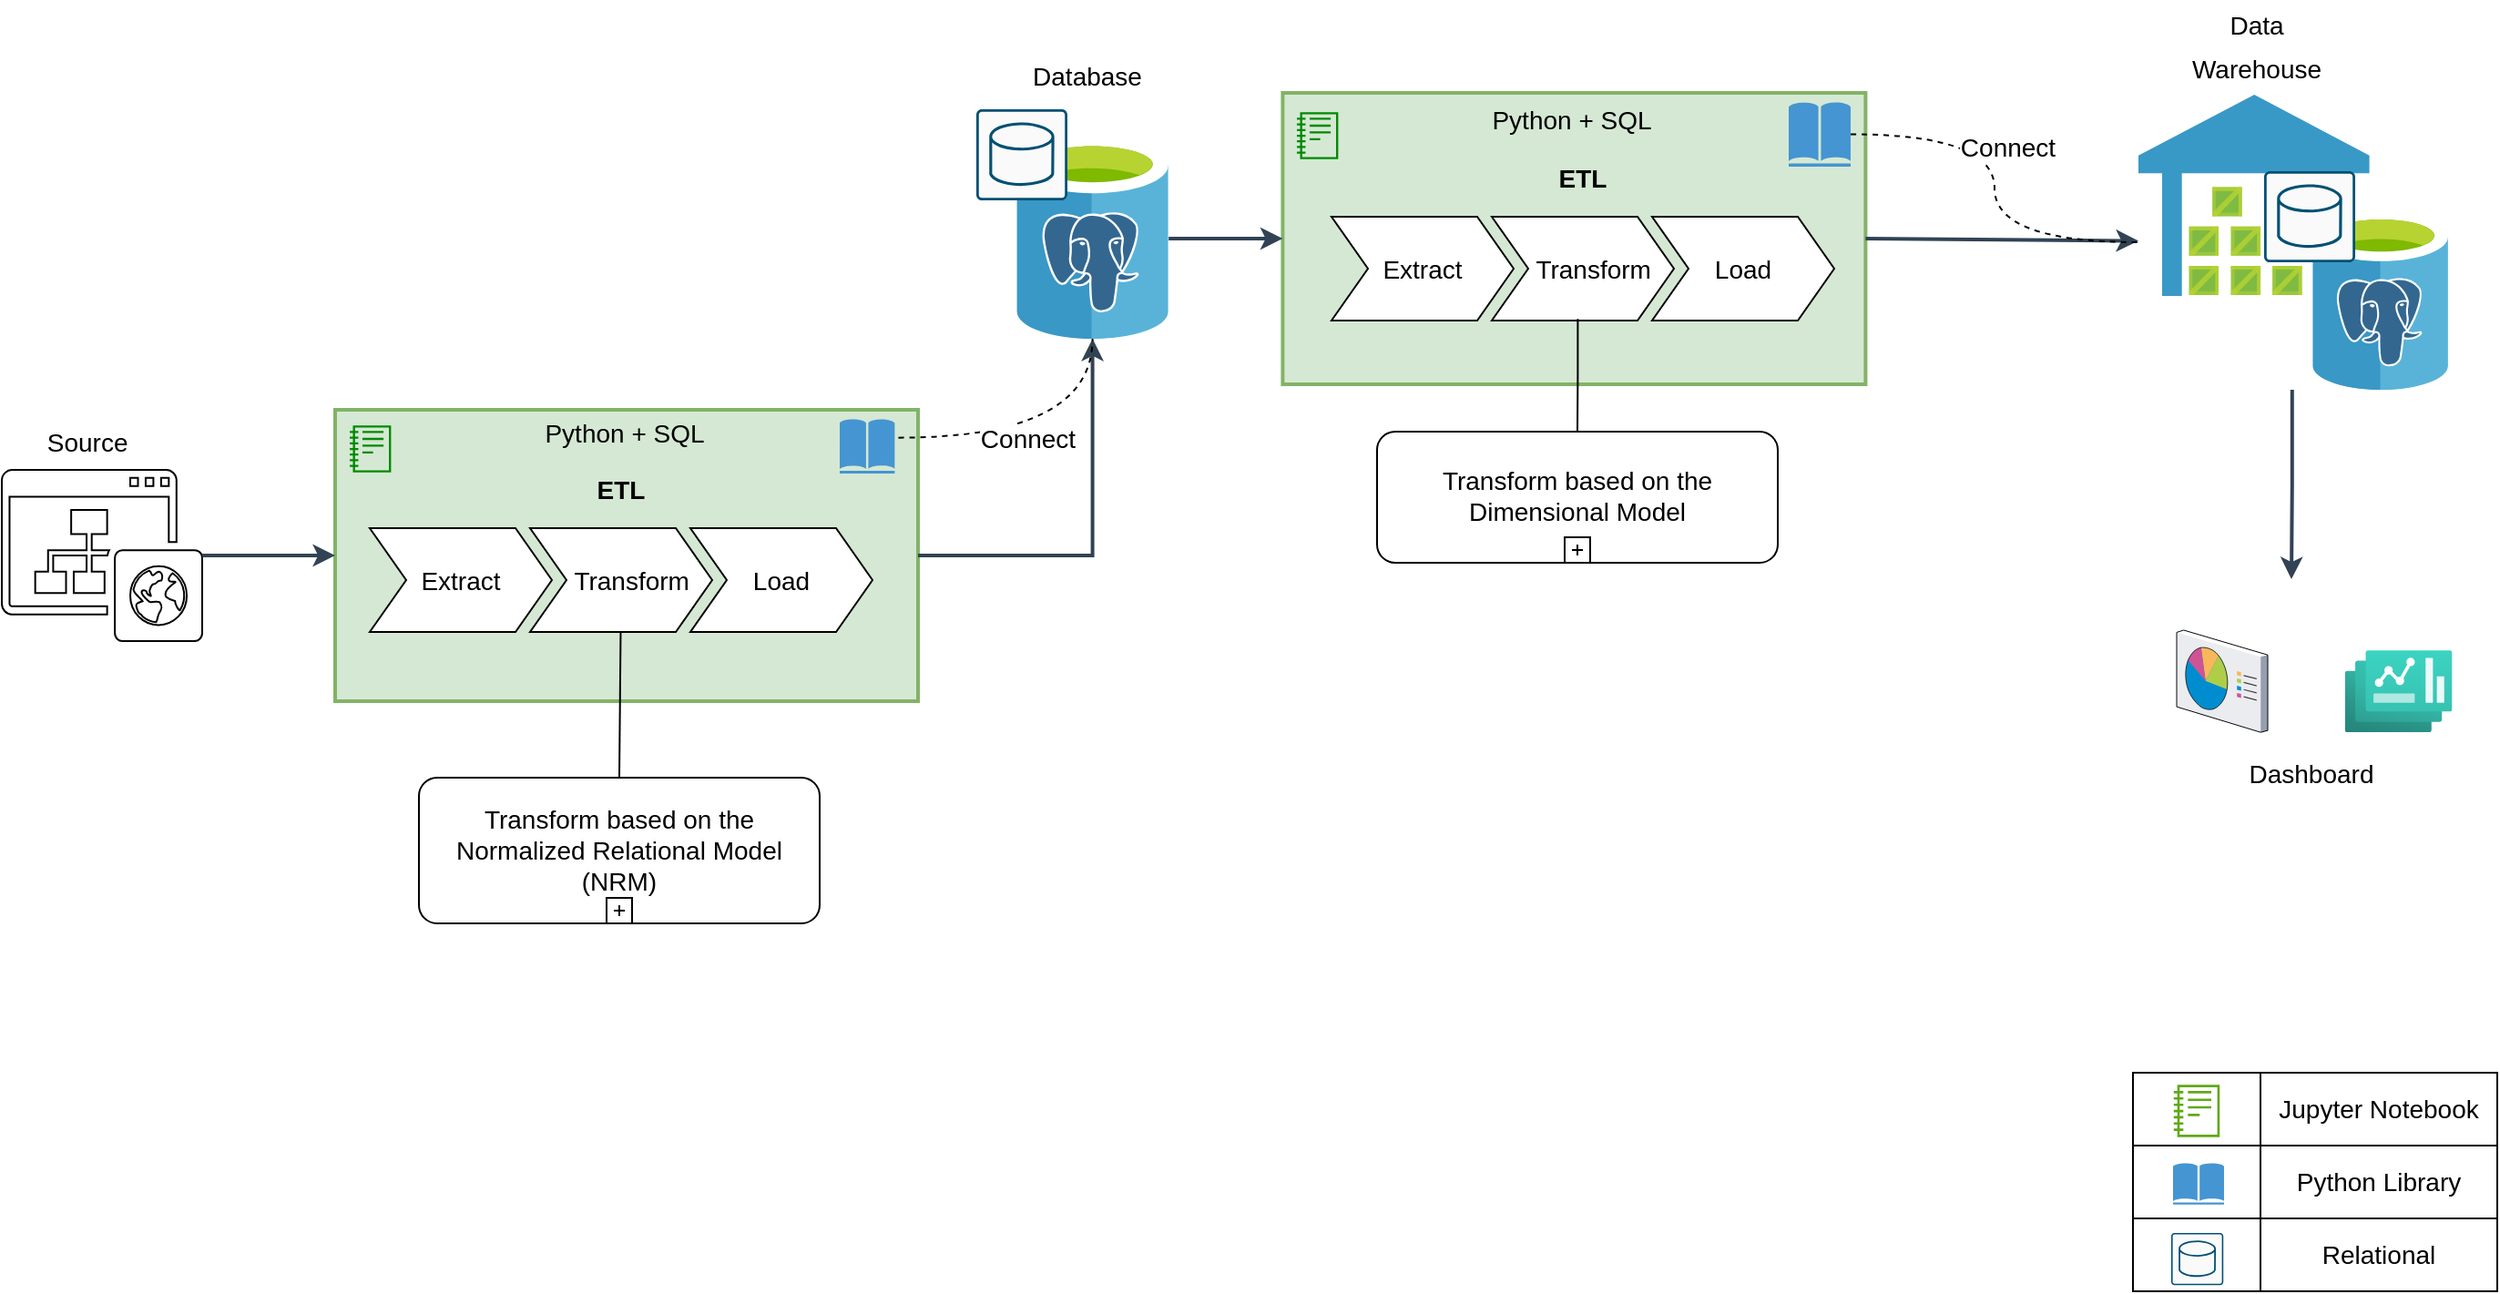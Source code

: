 <mxfile version="22.0.4" type="github" pages="4">
  <diagram name="Data Architecture" id="ctzMrAQ5W3zzFSxHdsyH">
    <mxGraphModel dx="1678" dy="928" grid="1" gridSize="10" guides="1" tooltips="1" connect="1" arrows="1" fold="1" page="1" pageScale="1" pageWidth="1400" pageHeight="850" math="0" shadow="0">
      <root>
        <mxCell id="0" />
        <mxCell id="1" parent="0" />
        <mxCell id="oZp67QmK9EEdHLJoPUvL-60" value="" style="shape=table;startSize=0;container=1;collapsible=0;childLayout=tableLayout;rounded=0;" parent="1" vertex="1">
          <mxGeometry x="1190" y="670" width="200" height="120" as="geometry" />
        </mxCell>
        <mxCell id="oZp67QmK9EEdHLJoPUvL-61" value="" style="shape=tableRow;horizontal=0;startSize=0;swimlaneHead=0;swimlaneBody=0;strokeColor=inherit;top=0;left=0;bottom=0;right=0;collapsible=0;dropTarget=0;fillColor=none;points=[[0,0.5],[1,0.5]];portConstraint=eastwest;rounded=0;" parent="oZp67QmK9EEdHLJoPUvL-60" vertex="1">
          <mxGeometry width="200" height="40" as="geometry" />
        </mxCell>
        <mxCell id="oZp67QmK9EEdHLJoPUvL-62" value="" style="shape=partialRectangle;html=1;whiteSpace=wrap;connectable=0;strokeColor=inherit;overflow=hidden;fillColor=none;top=0;left=0;bottom=0;right=0;pointerEvents=1;rounded=0;" parent="oZp67QmK9EEdHLJoPUvL-61" vertex="1">
          <mxGeometry width="70" height="40" as="geometry">
            <mxRectangle width="70" height="40" as="alternateBounds" />
          </mxGeometry>
        </mxCell>
        <mxCell id="oZp67QmK9EEdHLJoPUvL-63" value="&lt;font style=&quot;font-size: 14px;&quot;&gt;Jupyter Notebook&lt;/font&gt;" style="shape=partialRectangle;html=1;whiteSpace=wrap;connectable=0;strokeColor=inherit;overflow=hidden;fillColor=none;top=0;left=0;bottom=0;right=0;pointerEvents=1;rounded=0;" parent="oZp67QmK9EEdHLJoPUvL-61" vertex="1">
          <mxGeometry x="70" width="130" height="40" as="geometry">
            <mxRectangle width="130" height="40" as="alternateBounds" />
          </mxGeometry>
        </mxCell>
        <mxCell id="oZp67QmK9EEdHLJoPUvL-96" value="" style="shape=tableRow;horizontal=0;startSize=0;swimlaneHead=0;swimlaneBody=0;strokeColor=inherit;top=0;left=0;bottom=0;right=0;collapsible=0;dropTarget=0;fillColor=none;points=[[0,0.5],[1,0.5]];portConstraint=eastwest;rounded=0;" parent="oZp67QmK9EEdHLJoPUvL-60" vertex="1">
          <mxGeometry y="40" width="200" height="40" as="geometry" />
        </mxCell>
        <mxCell id="oZp67QmK9EEdHLJoPUvL-97" value="" style="shape=partialRectangle;html=1;whiteSpace=wrap;connectable=0;strokeColor=inherit;overflow=hidden;fillColor=none;top=0;left=0;bottom=0;right=0;pointerEvents=1;rounded=0;" parent="oZp67QmK9EEdHLJoPUvL-96" vertex="1">
          <mxGeometry width="70" height="40" as="geometry">
            <mxRectangle width="70" height="40" as="alternateBounds" />
          </mxGeometry>
        </mxCell>
        <mxCell id="oZp67QmK9EEdHLJoPUvL-98" value="&lt;font style=&quot;font-size: 14px;&quot;&gt;Python Library&lt;/font&gt;" style="shape=partialRectangle;html=1;whiteSpace=wrap;connectable=0;strokeColor=inherit;overflow=hidden;fillColor=none;top=0;left=0;bottom=0;right=0;pointerEvents=1;rounded=0;" parent="oZp67QmK9EEdHLJoPUvL-96" vertex="1">
          <mxGeometry x="70" width="130" height="40" as="geometry">
            <mxRectangle width="130" height="40" as="alternateBounds" />
          </mxGeometry>
        </mxCell>
        <mxCell id="oZp67QmK9EEdHLJoPUvL-67" value="" style="shape=tableRow;horizontal=0;startSize=0;swimlaneHead=0;swimlaneBody=0;strokeColor=inherit;top=0;left=0;bottom=0;right=0;collapsible=0;dropTarget=0;fillColor=none;points=[[0,0.5],[1,0.5]];portConstraint=eastwest;rounded=0;" parent="oZp67QmK9EEdHLJoPUvL-60" vertex="1">
          <mxGeometry y="80" width="200" height="40" as="geometry" />
        </mxCell>
        <mxCell id="oZp67QmK9EEdHLJoPUvL-68" value="" style="shape=partialRectangle;html=1;whiteSpace=wrap;connectable=0;strokeColor=inherit;overflow=hidden;fillColor=none;top=0;left=0;bottom=0;right=0;pointerEvents=1;rounded=0;" parent="oZp67QmK9EEdHLJoPUvL-67" vertex="1">
          <mxGeometry width="70" height="40" as="geometry">
            <mxRectangle width="70" height="40" as="alternateBounds" />
          </mxGeometry>
        </mxCell>
        <mxCell id="oZp67QmK9EEdHLJoPUvL-69" value="&lt;font style=&quot;font-size: 14px;&quot;&gt;Relational&lt;/font&gt;" style="shape=partialRectangle;html=1;whiteSpace=wrap;connectable=0;strokeColor=inherit;overflow=hidden;fillColor=none;top=0;left=0;bottom=0;right=0;pointerEvents=1;rounded=0;" parent="oZp67QmK9EEdHLJoPUvL-67" vertex="1">
          <mxGeometry x="70" width="130" height="40" as="geometry">
            <mxRectangle width="130" height="40" as="alternateBounds" />
          </mxGeometry>
        </mxCell>
        <mxCell id="oZp67QmK9EEdHLJoPUvL-37" value="" style="rounded=0;whiteSpace=wrap;html=1;absoluteArcSize=1;arcSize=14;strokeWidth=2;fillColor=#d5e8d4;strokeColor=#82b366;" parent="1" vertex="1">
          <mxGeometry x="723.2" y="132" width="320" height="160" as="geometry" />
        </mxCell>
        <mxCell id="oZp67QmK9EEdHLJoPUvL-35" value="" style="rounded=0;whiteSpace=wrap;html=1;absoluteArcSize=1;arcSize=14;strokeWidth=2;fillColor=#d5e8d4;strokeColor=#82b366;" parent="1" vertex="1">
          <mxGeometry x="203" y="306" width="320" height="160" as="geometry" />
        </mxCell>
        <mxCell id="oZp67QmK9EEdHLJoPUvL-1" value="" style="sketch=0;pointerEvents=1;shadow=0;dashed=0;html=1;fillColor=none;labelPosition=center;verticalLabelPosition=bottom;verticalAlign=top;outlineConnect=0;align=center;shape=mxgraph.office.sites.website_public;rounded=0;" parent="1" vertex="1">
          <mxGeometry x="20" y="339" width="110" height="94" as="geometry" />
        </mxCell>
        <mxCell id="oZp67QmK9EEdHLJoPUvL-39" style="edgeStyle=orthogonalEdgeStyle;rounded=0;orthogonalLoop=1;jettySize=auto;html=1;fillColor=#647687;strokeColor=#314354;strokeWidth=2;" parent="1" source="oZp67QmK9EEdHLJoPUvL-7" target="oZp67QmK9EEdHLJoPUvL-37" edge="1">
          <mxGeometry relative="1" as="geometry">
            <mxPoint x="770" y="223" as="targetPoint" />
          </mxGeometry>
        </mxCell>
        <mxCell id="oZp67QmK9EEdHLJoPUvL-7" value="" style="image;sketch=0;aspect=fixed;html=1;points=[];align=center;fontSize=12;image=img/lib/mscae/Azure_Database_for_PostgreSQL_servers.svg;rounded=0;" parent="1" vertex="1">
          <mxGeometry x="577" y="157" width="83.6" height="110" as="geometry" />
        </mxCell>
        <mxCell id="oZp67QmK9EEdHLJoPUvL-8" value="&lt;font style=&quot;font-size: 14px;&quot;&gt;ETL&lt;/font&gt;" style="swimlane;childLayout=stackLayout;horizontal=1;fillColor=none;horizontalStack=1;resizeParent=1;resizeParentMax=0;resizeLast=0;collapsible=0;strokeColor=none;stackBorder=10;stackSpacing=-12;resizable=1;align=center;points=[];whiteSpace=wrap;html=1;startSize=23;rounded=0;" parent="1" vertex="1">
          <mxGeometry x="212" y="338" width="296" height="100" as="geometry" />
        </mxCell>
        <mxCell id="oZp67QmK9EEdHLJoPUvL-9" value="&lt;font style=&quot;font-size: 14px;&quot;&gt;Extract&lt;/font&gt;" style="shape=step;perimeter=stepPerimeter;fixedSize=1;points=[];whiteSpace=wrap;html=1;rounded=0;" parent="oZp67QmK9EEdHLJoPUvL-8" vertex="1">
          <mxGeometry x="10" y="33" width="100" height="57" as="geometry" />
        </mxCell>
        <mxCell id="oZp67QmK9EEdHLJoPUvL-10" value="&lt;font style=&quot;font-size: 14px;&quot;&gt;&amp;nbsp; &amp;nbsp;Transform&lt;/font&gt;" style="shape=step;perimeter=stepPerimeter;fixedSize=1;points=[];whiteSpace=wrap;html=1;rounded=0;" parent="oZp67QmK9EEdHLJoPUvL-8" vertex="1">
          <mxGeometry x="98" y="33" width="100" height="57" as="geometry" />
        </mxCell>
        <mxCell id="oZp67QmK9EEdHLJoPUvL-11" value="&lt;font style=&quot;font-size: 14px;&quot;&gt;Load&lt;/font&gt;" style="shape=step;perimeter=stepPerimeter;fixedSize=1;points=[];whiteSpace=wrap;html=1;rounded=0;" parent="oZp67QmK9EEdHLJoPUvL-8" vertex="1">
          <mxGeometry x="186" y="33" width="100" height="57" as="geometry" />
        </mxCell>
        <mxCell id="oZp67QmK9EEdHLJoPUvL-13" style="edgeStyle=orthogonalEdgeStyle;rounded=0;orthogonalLoop=1;jettySize=auto;html=1;exitX=1;exitY=0.5;exitDx=0;exitDy=0;fillColor=#647687;strokeColor=#314354;strokeWidth=2;" parent="1" source="oZp67QmK9EEdHLJoPUvL-35" target="oZp67QmK9EEdHLJoPUvL-7" edge="1">
          <mxGeometry relative="1" as="geometry">
            <mxPoint x="520" y="390" as="sourcePoint" />
            <mxPoint x="598.8" y="346.1" as="targetPoint" />
          </mxGeometry>
        </mxCell>
        <mxCell id="oZp67QmK9EEdHLJoPUvL-14" value="" style="endArrow=none;html=1;rounded=0;entryX=0.5;entryY=0;entryDx=0;entryDy=0;entryPerimeter=0;" parent="1" source="oZp67QmK9EEdHLJoPUvL-10" target="oZp67QmK9EEdHLJoPUvL-15" edge="1">
          <mxGeometry width="50" height="50" relative="1" as="geometry">
            <mxPoint x="620" y="390" as="sourcePoint" />
            <mxPoint x="460" y="520" as="targetPoint" />
          </mxGeometry>
        </mxCell>
        <mxCell id="oZp67QmK9EEdHLJoPUvL-15" value="" style="points=[[0.25,0,0],[0.5,0,0],[0.75,0,0],[1,0.25,0],[1,0.5,0],[1,0.75,0],[0.75,1,0],[0.5,1,0],[0.25,1,0],[0,0.75,0],[0,0.5,0],[0,0.25,0]];shape=mxgraph.bpmn.task;whiteSpace=wrap;rectStyle=rounded;size=10;html=1;container=1;expand=0;collapsible=0;taskMarker=abstract;isLoopSub=1;rounded=0;" parent="1" vertex="1">
          <mxGeometry x="249" y="508" width="220" height="80" as="geometry" />
        </mxCell>
        <mxCell id="oZp67QmK9EEdHLJoPUvL-18" value="&lt;font style=&quot;font-size: 14px;&quot;&gt;Transform based on the Normalized Relational Model (NRM)&lt;/font&gt;" style="text;strokeColor=none;align=center;fillColor=none;html=1;verticalAlign=middle;whiteSpace=wrap;rounded=0;" parent="oZp67QmK9EEdHLJoPUvL-15" vertex="1">
          <mxGeometry x="9.167" y="7.273" width="201.667" height="65.455" as="geometry" />
        </mxCell>
        <mxCell id="oZp67QmK9EEdHLJoPUvL-17" value="" style="sketch=0;points=[[0.015,0.015,0],[0.985,0.015,0],[0.985,0.985,0],[0.015,0.985,0],[0.25,0,0],[0.5,0,0],[0.75,0,0],[1,0.25,0],[1,0.5,0],[1,0.75,0],[0.75,1,0],[0.5,1,0],[0.25,1,0],[0,0.75,0],[0,0.5,0],[0,0.25,0]];verticalLabelPosition=bottom;html=1;verticalAlign=top;aspect=fixed;align=center;pointerEvents=1;shape=mxgraph.cisco19.rect;prIcon=database_relational;fillColor=#FAFAFA;strokeColor=#005073;rounded=0;" parent="1" vertex="1">
          <mxGeometry x="555" y="141" width="50" height="50" as="geometry" />
        </mxCell>
        <mxCell id="oZp67QmK9EEdHLJoPUvL-19" value="&lt;font style=&quot;font-size: 14px;&quot;&gt;ETL&lt;/font&gt;" style="swimlane;childLayout=stackLayout;horizontal=1;fillColor=none;horizontalStack=1;resizeParent=1;resizeParentMax=0;resizeLast=0;collapsible=0;strokeColor=none;stackBorder=10;stackSpacing=-12;resizable=1;align=center;points=[];whiteSpace=wrap;html=1;startSize=23;rounded=0;" parent="1" vertex="1">
          <mxGeometry x="740" y="167" width="296" height="100" as="geometry" />
        </mxCell>
        <mxCell id="oZp67QmK9EEdHLJoPUvL-20" value="&lt;font style=&quot;font-size: 14px;&quot;&gt;Extract&lt;/font&gt;" style="shape=step;perimeter=stepPerimeter;fixedSize=1;points=[];whiteSpace=wrap;html=1;rounded=0;" parent="oZp67QmK9EEdHLJoPUvL-19" vertex="1">
          <mxGeometry x="10" y="33" width="100" height="57" as="geometry" />
        </mxCell>
        <mxCell id="oZp67QmK9EEdHLJoPUvL-21" value="&lt;font style=&quot;font-size: 14px;&quot;&gt;&amp;nbsp; &amp;nbsp;Transform&lt;/font&gt;" style="shape=step;perimeter=stepPerimeter;fixedSize=1;points=[];whiteSpace=wrap;html=1;rounded=0;" parent="oZp67QmK9EEdHLJoPUvL-19" vertex="1">
          <mxGeometry x="98" y="33" width="100" height="57" as="geometry" />
        </mxCell>
        <mxCell id="oZp67QmK9EEdHLJoPUvL-22" value="&lt;font style=&quot;font-size: 14px;&quot;&gt;Load&lt;/font&gt;" style="shape=step;perimeter=stepPerimeter;fixedSize=1;points=[];whiteSpace=wrap;html=1;rounded=0;" parent="oZp67QmK9EEdHLJoPUvL-19" vertex="1">
          <mxGeometry x="186" y="33" width="100" height="57" as="geometry" />
        </mxCell>
        <mxCell id="oZp67QmK9EEdHLJoPUvL-25" value="" style="endArrow=classic;html=1;rounded=0;exitX=1;exitY=0.5;exitDx=0;exitDy=0;fillColor=#647687;strokeColor=#314354;strokeWidth=2;" parent="1" source="oZp67QmK9EEdHLJoPUvL-37" target="oZp67QmK9EEdHLJoPUvL-27" edge="1">
          <mxGeometry width="50" height="50" relative="1" as="geometry">
            <mxPoint x="888" y="430" as="sourcePoint" />
            <mxPoint x="1088" y="480" as="targetPoint" />
          </mxGeometry>
        </mxCell>
        <mxCell id="oZp67QmK9EEdHLJoPUvL-82" style="edgeStyle=orthogonalEdgeStyle;rounded=0;orthogonalLoop=1;jettySize=auto;html=1;fillColor=#647687;strokeColor=#314354;strokeWidth=2;" parent="1" source="oZp67QmK9EEdHLJoPUvL-27" edge="1">
          <mxGeometry relative="1" as="geometry">
            <mxPoint x="1277" y="399" as="targetPoint" />
          </mxGeometry>
        </mxCell>
        <mxCell id="oZp67QmK9EEdHLJoPUvL-27" value="" style="image;sketch=0;aspect=fixed;html=1;points=[];align=center;fontSize=12;image=img/lib/mscae/SQL_DataWarehouse.svg;direction=east;rounded=0;" parent="1" vertex="1">
          <mxGeometry x="1193" y="133" width="168.75" height="162" as="geometry" />
        </mxCell>
        <mxCell id="oZp67QmK9EEdHLJoPUvL-28" value="" style="image;sketch=0;aspect=fixed;html=1;points=[];align=center;fontSize=12;image=img/lib/mscae/Azure_Database_for_PostgreSQL_servers.svg;rounded=0;" parent="1" vertex="1">
          <mxGeometry x="1289.33" y="197.8" width="73.87" height="97.2" as="geometry" />
        </mxCell>
        <mxCell id="oZp67QmK9EEdHLJoPUvL-29" value="" style="sketch=0;points=[[0.015,0.015,0],[0.985,0.015,0],[0.985,0.985,0],[0.015,0.985,0],[0.25,0,0],[0.5,0,0],[0.75,0,0],[1,0.25,0],[1,0.5,0],[1,0.75,0],[0.75,1,0],[0.5,1,0],[0.25,1,0],[0,0.75,0],[0,0.5,0],[0,0.25,0]];verticalLabelPosition=bottom;html=1;verticalAlign=top;aspect=fixed;align=center;pointerEvents=1;shape=mxgraph.cisco19.rect;prIcon=database_relational;fillColor=#FAFAFA;strokeColor=#005073;rounded=0;" parent="1" vertex="1">
          <mxGeometry x="1262" y="175" width="50" height="50" as="geometry" />
        </mxCell>
        <mxCell id="oZp67QmK9EEdHLJoPUvL-32" value="" style="points=[[0.25,0,0],[0.5,0,0],[0.75,0,0],[1,0.25,0],[1,0.5,0],[1,0.75,0],[0.75,1,0],[0.5,1,0],[0.25,1,0],[0,0.75,0],[0,0.5,0],[0,0.25,0]];shape=mxgraph.bpmn.task;whiteSpace=wrap;rectStyle=rounded;size=10;html=1;container=1;expand=0;collapsible=0;taskMarker=abstract;isLoopSub=1;rounded=0;" parent="1" vertex="1">
          <mxGeometry x="775" y="318" width="220" height="72" as="geometry" />
        </mxCell>
        <mxCell id="oZp67QmK9EEdHLJoPUvL-33" value="&lt;font style=&quot;font-size: 14px;&quot;&gt;Transform based on the Dimensional Model&lt;/font&gt;" style="text;strokeColor=none;align=center;fillColor=none;html=1;verticalAlign=middle;whiteSpace=wrap;rounded=0;" parent="oZp67QmK9EEdHLJoPUvL-32" vertex="1">
          <mxGeometry x="9.17" y="6.543" width="201.67" height="56.457" as="geometry" />
        </mxCell>
        <mxCell id="oZp67QmK9EEdHLJoPUvL-34" value="" style="endArrow=none;html=1;rounded=0;entryX=0.5;entryY=0;entryDx=0;entryDy=0;entryPerimeter=0;exitX=0.472;exitY=0.985;exitDx=0;exitDy=0;exitPerimeter=0;edgeStyle=orthogonalEdgeStyle;" parent="1" source="oZp67QmK9EEdHLJoPUvL-21" target="oZp67QmK9EEdHLJoPUvL-32" edge="1">
          <mxGeometry width="50" height="50" relative="1" as="geometry">
            <mxPoint x="902.41" y="291" as="sourcePoint" />
            <mxPoint x="901.41" y="378" as="targetPoint" />
          </mxGeometry>
        </mxCell>
        <mxCell id="oZp67QmK9EEdHLJoPUvL-36" value="&lt;font style=&quot;font-size: 14px;&quot;&gt;Python + SQL&lt;/font&gt;" style="text;strokeColor=none;align=center;fillColor=none;html=1;verticalAlign=middle;whiteSpace=wrap;rounded=0;" parent="1" vertex="1">
          <mxGeometry x="222" y="304" width="280" height="30" as="geometry" />
        </mxCell>
        <mxCell id="oZp67QmK9EEdHLJoPUvL-38" value="&lt;font style=&quot;font-size: 14px;&quot;&gt;Python + SQL&lt;/font&gt;" style="text;strokeColor=none;align=center;fillColor=none;html=1;verticalAlign=middle;whiteSpace=wrap;rounded=0;" parent="1" vertex="1">
          <mxGeometry x="742" y="132" width="280" height="30" as="geometry" />
        </mxCell>
        <mxCell id="oZp67QmK9EEdHLJoPUvL-40" value="" style="sketch=0;outlineConnect=0;fontColor=#ffffff;fillColor=#008a00;strokeColor=#005700;dashed=0;verticalLabelPosition=bottom;verticalAlign=top;align=center;html=1;fontSize=12;fontStyle=0;aspect=fixed;pointerEvents=1;shape=mxgraph.aws4.sagemaker_notebook;rounded=0;" parent="1" vertex="1">
          <mxGeometry x="211" y="314" width="22.69" height="27" as="geometry" />
        </mxCell>
        <mxCell id="oZp67QmK9EEdHLJoPUvL-41" value="" style="sketch=0;outlineConnect=0;fontColor=#ffffff;fillColor=#008a00;strokeColor=#005700;dashed=0;verticalLabelPosition=bottom;verticalAlign=top;align=center;html=1;fontSize=12;fontStyle=0;aspect=fixed;pointerEvents=1;shape=mxgraph.aws4.sagemaker_notebook;rounded=0;" parent="1" vertex="1">
          <mxGeometry x="731" y="142" width="22.69" height="27" as="geometry" />
        </mxCell>
        <mxCell id="oZp67QmK9EEdHLJoPUvL-44" value="" style="shadow=0;dashed=0;html=1;strokeColor=none;fillColor=#4495D1;labelPosition=center;verticalLabelPosition=bottom;verticalAlign=top;align=center;outlineConnect=0;shape=mxgraph.veeam.library;rounded=0;" parent="1" vertex="1">
          <mxGeometry x="480" y="311" width="30.19" height="30" as="geometry" />
        </mxCell>
        <mxCell id="oZp67QmK9EEdHLJoPUvL-46" value="" style="sketch=0;outlineConnect=0;fontColor=#ffffff;fillColor=#60a917;strokeColor=#2D7600;dashed=0;verticalLabelPosition=bottom;verticalAlign=top;align=center;html=1;fontSize=12;fontStyle=0;aspect=fixed;pointerEvents=1;shape=mxgraph.aws4.sagemaker_notebook;rounded=0;" parent="1" vertex="1">
          <mxGeometry x="1212.4" y="676" width="25.21" height="30" as="geometry" />
        </mxCell>
        <mxCell id="oZp67QmK9EEdHLJoPUvL-72" value="" style="shadow=0;dashed=0;html=1;strokeColor=none;fillColor=#4495D1;labelPosition=center;verticalLabelPosition=bottom;verticalAlign=top;align=center;outlineConnect=0;shape=mxgraph.veeam.library;rounded=0;" parent="1" vertex="1">
          <mxGeometry x="1212.0" y="719.6" width="28" height="22.8" as="geometry" />
        </mxCell>
        <mxCell id="oZp67QmK9EEdHLJoPUvL-73" value="" style="endArrow=none;dashed=1;html=1;rounded=0;edgeStyle=orthogonalEdgeStyle;curved=1;" parent="1" source="oZp67QmK9EEdHLJoPUvL-75" target="oZp67QmK9EEdHLJoPUvL-27" edge="1">
          <mxGeometry width="50" height="50" relative="1" as="geometry">
            <mxPoint x="1172.01" y="97.787" as="sourcePoint" />
            <mxPoint x="1195.423" y="123" as="targetPoint" />
          </mxGeometry>
        </mxCell>
        <mxCell id="oZp67QmK9EEdHLJoPUvL-74" value="&lt;font style=&quot;font-size: 14px;&quot;&gt;Connect&lt;/font&gt;" style="edgeLabel;html=1;align=center;verticalAlign=middle;resizable=0;points=[];rounded=0;" parent="oZp67QmK9EEdHLJoPUvL-73" vertex="1" connectable="0">
          <mxGeometry x="-0.208" relative="1" as="geometry">
            <mxPoint x="7" as="offset" />
          </mxGeometry>
        </mxCell>
        <mxCell id="oZp67QmK9EEdHLJoPUvL-75" value="" style="shadow=0;dashed=0;html=1;strokeColor=none;fillColor=#4495D1;labelPosition=center;verticalLabelPosition=bottom;verticalAlign=top;align=center;outlineConnect=0;shape=mxgraph.veeam.library;rounded=0;" parent="1" vertex="1">
          <mxGeometry x="1001" y="137" width="34" height="35.5" as="geometry" />
        </mxCell>
        <mxCell id="oZp67QmK9EEdHLJoPUvL-79" value="" style="sketch=0;points=[[0.015,0.015,0],[0.985,0.015,0],[0.985,0.985,0],[0.015,0.985,0],[0.25,0,0],[0.5,0,0],[0.75,0,0],[1,0.25,0],[1,0.5,0],[1,0.75,0],[0.75,1,0],[0.5,1,0],[0.25,1,0],[0,0.75,0],[0,0.5,0],[0,0.25,0]];verticalLabelPosition=bottom;html=1;verticalAlign=top;aspect=fixed;align=center;pointerEvents=1;shape=mxgraph.cisco19.rect;prIcon=database_relational;fillColor=#FAFAFA;strokeColor=#005073;rounded=0;" parent="1" vertex="1">
          <mxGeometry x="1211" y="758" width="28.61" height="28.61" as="geometry" />
        </mxCell>
        <mxCell id="oZp67QmK9EEdHLJoPUvL-80" value="" style="shape=image;html=1;verticalAlign=top;verticalLabelPosition=bottom;labelBackgroundColor=#ffffff;imageAspect=0;aspect=fixed;image=https://cdn3.iconfinder.com/data/icons/fintech-icon/128/11_Data_Visualization-128.png;rounded=0;" parent="1" vertex="1">
          <mxGeometry x="1219" y="383" width="114" height="114" as="geometry" />
        </mxCell>
        <mxCell id="oZp67QmK9EEdHLJoPUvL-81" value="" style="verticalLabelPosition=bottom;sketch=0;aspect=fixed;html=1;verticalAlign=top;strokeColor=none;align=center;outlineConnect=0;shape=mxgraph.citrix.reporting;rounded=0;" parent="1" vertex="1">
          <mxGeometry x="1214" y="427" width="50" height="56.1" as="geometry" />
        </mxCell>
        <mxCell id="oZp67QmK9EEdHLJoPUvL-83" value="&lt;font style=&quot;font-size: 14px;&quot; face=&quot;Helvetica&quot;&gt;Source&amp;nbsp;&lt;/font&gt;" style="text;strokeColor=none;align=center;fillColor=none;html=1;verticalAlign=middle;whiteSpace=wrap;rounded=0;fontSize=20;fontFamily=Architects Daughter;" parent="1" vertex="1">
          <mxGeometry x="39.37" y="307" width="60" height="30" as="geometry" />
        </mxCell>
        <mxCell id="oZp67QmK9EEdHLJoPUvL-86" value="" style="endArrow=none;dashed=1;html=1;rounded=0;exitX=1.067;exitY=0.344;exitDx=0;exitDy=0;exitPerimeter=0;edgeStyle=orthogonalEdgeStyle;curved=1;" parent="1" source="oZp67QmK9EEdHLJoPUvL-44" target="oZp67QmK9EEdHLJoPUvL-7" edge="1">
          <mxGeometry width="50" height="50" relative="1" as="geometry">
            <mxPoint x="490" y="303" as="sourcePoint" />
            <mxPoint x="491" y="212" as="targetPoint" />
          </mxGeometry>
        </mxCell>
        <mxCell id="oZp67QmK9EEdHLJoPUvL-87" value="&lt;font style=&quot;font-size: 14px;&quot;&gt;Connect&lt;/font&gt;" style="edgeLabel;html=1;align=center;verticalAlign=middle;resizable=0;points=[];rounded=0;" parent="oZp67QmK9EEdHLJoPUvL-86" vertex="1" connectable="0">
          <mxGeometry x="-0.208" relative="1" as="geometry">
            <mxPoint x="7" as="offset" />
          </mxGeometry>
        </mxCell>
        <mxCell id="oZp67QmK9EEdHLJoPUvL-89" value="" style="image;aspect=fixed;html=1;points=[];align=center;fontSize=12;image=img/lib/azure2/other/Dashboard_Hub.svg;rounded=1;sketch=1;hachureGap=4;jiggle=2;curveFitting=1;fontFamily=Architects Daughter;fontSource=https%3A%2F%2Ffonts.googleapis.com%2Fcss%3Ffamily%3DArchitects%2BDaughter;" parent="1" vertex="1">
          <mxGeometry x="1306.33" y="438.04" width="58.92" height="45.06" as="geometry" />
        </mxCell>
        <mxCell id="oZp67QmK9EEdHLJoPUvL-90" value="&lt;font face=&quot;Helvetica&quot;&gt;&lt;span style=&quot;font-size: 14px;&quot;&gt;Dashboard&lt;br&gt;&lt;/span&gt;&lt;/font&gt;" style="text;strokeColor=none;align=center;fillColor=none;html=1;verticalAlign=middle;whiteSpace=wrap;rounded=0;fontSize=20;fontFamily=Architects Daughter;" parent="1" vertex="1">
          <mxGeometry x="1258" y="489" width="60" height="30" as="geometry" />
        </mxCell>
        <mxCell id="oZp67QmK9EEdHLJoPUvL-92" value="" style="edgeStyle=orthogonalEdgeStyle;rounded=0;orthogonalLoop=1;jettySize=auto;html=1;fillColor=#647687;strokeColor=#314354;strokeWidth=2;entryX=0;entryY=0.5;entryDx=0;entryDy=0;" parent="1" source="oZp67QmK9EEdHLJoPUvL-1" target="oZp67QmK9EEdHLJoPUvL-35" edge="1">
          <mxGeometry relative="1" as="geometry">
            <mxPoint x="92.471" y="353.421" as="targetPoint" />
            <mxPoint x="85" y="140" as="sourcePoint" />
          </mxGeometry>
        </mxCell>
        <mxCell id="oZp67QmK9EEdHLJoPUvL-99" value="&lt;font style=&quot;font-size: 14px;&quot; face=&quot;Helvetica&quot;&gt;Database&lt;/font&gt;" style="text;strokeColor=none;align=center;fillColor=none;html=1;verticalAlign=middle;whiteSpace=wrap;rounded=0;fontSize=20;fontFamily=Architects Daughter;" parent="1" vertex="1">
          <mxGeometry x="586" y="106" width="60" height="30" as="geometry" />
        </mxCell>
        <mxCell id="oZp67QmK9EEdHLJoPUvL-100" value="&lt;font style=&quot;font-size: 14px;&quot; face=&quot;Helvetica&quot;&gt;Data Warehouse&lt;/font&gt;" style="text;strokeColor=none;align=center;fillColor=none;html=1;verticalAlign=middle;whiteSpace=wrap;rounded=0;fontSize=20;fontFamily=Architects Daughter;" parent="1" vertex="1">
          <mxGeometry x="1225.56" y="90" width="64.44" height="30" as="geometry" />
        </mxCell>
      </root>
    </mxGraphModel>
  </diagram>
  <diagram id="BQQpvgiXreFLzf3pVBU5" name="ERD">
    <mxGraphModel dx="1678" dy="928" grid="1" gridSize="10" guides="1" tooltips="1" connect="1" arrows="1" fold="1" page="1" pageScale="1" pageWidth="1400" pageHeight="850" math="0" shadow="0">
      <root>
        <mxCell id="0" />
        <mxCell id="1" parent="0" />
        <mxCell id="hzcTF9_PanDwGjhAesQ--1" value="POVERTY" style="whiteSpace=wrap;html=1;align=center;" parent="1" vertex="1">
          <mxGeometry x="290" y="305" width="100" height="40" as="geometry" />
        </mxCell>
        <mxCell id="OkkWYfvUJ_7oVDpKxBSs-2" style="rounded=0;orthogonalLoop=1;jettySize=auto;html=1;entryX=0.75;entryY=0;entryDx=0;entryDy=0;" parent="1" source="gxUUSBvXjTngfXurYSsp-1" target="hzcTF9_PanDwGjhAesQ--1" edge="1">
          <mxGeometry relative="1" as="geometry" />
        </mxCell>
        <mxCell id="gxUUSBvXjTngfXurYSsp-1" value="Poverty Gap (%)" style="ellipse;whiteSpace=wrap;html=1;align=center;" parent="1" vertex="1">
          <mxGeometry x="380" y="163.75" width="100" height="56.25" as="geometry" />
        </mxCell>
        <mxCell id="OkkWYfvUJ_7oVDpKxBSs-1" style="rounded=0;orthogonalLoop=1;jettySize=auto;html=1;entryX=1;entryY=0;entryDx=0;entryDy=0;" parent="1" source="rJK9L7ujIcYG_bQKj177-1" target="hzcTF9_PanDwGjhAesQ--1" edge="1">
          <mxGeometry relative="1" as="geometry" />
        </mxCell>
        <mxCell id="rJK9L7ujIcYG_bQKj177-1" value="Severity of Poverty (%)" style="ellipse;whiteSpace=wrap;html=1;align=center;" parent="1" vertex="1">
          <mxGeometry x="420" y="230" width="100" height="62.5" as="geometry" />
        </mxCell>
        <mxCell id="OkkWYfvUJ_7oVDpKxBSs-5" value="REGION" style="whiteSpace=wrap;html=1;align=center;" parent="1" vertex="1">
          <mxGeometry x="670" y="305" width="100" height="40" as="geometry" />
        </mxCell>
        <mxCell id="OkkWYfvUJ_7oVDpKxBSs-11" style="rounded=0;orthogonalLoop=1;jettySize=auto;html=1;entryX=0.75;entryY=0;entryDx=0;entryDy=0;" parent="1" source="OkkWYfvUJ_7oVDpKxBSs-6" target="OkkWYfvUJ_7oVDpKxBSs-5" edge="1">
          <mxGeometry relative="1" as="geometry" />
        </mxCell>
        <mxCell id="OkkWYfvUJ_7oVDpKxBSs-6" value="Region" style="ellipse;whiteSpace=wrap;html=1;align=center;" parent="1" vertex="1">
          <mxGeometry x="740" y="202.5" width="100" height="52.5" as="geometry" />
        </mxCell>
        <mxCell id="OkkWYfvUJ_7oVDpKxBSs-8" style="rounded=0;orthogonalLoop=1;jettySize=auto;html=1;entryX=0.5;entryY=0;entryDx=0;entryDy=0;" parent="1" source="OkkWYfvUJ_7oVDpKxBSs-7" target="hzcTF9_PanDwGjhAesQ--1" edge="1">
          <mxGeometry relative="1" as="geometry" />
        </mxCell>
        <mxCell id="OkkWYfvUJ_7oVDpKxBSs-7" value="ProvID" style="ellipse;whiteSpace=wrap;html=1;align=center;fontStyle=4;" parent="1" vertex="1">
          <mxGeometry x="270" y="163.75" width="100" height="55" as="geometry" />
        </mxCell>
        <mxCell id="OkkWYfvUJ_7oVDpKxBSs-10" style="rounded=0;orthogonalLoop=1;jettySize=auto;html=1;entryX=0.25;entryY=0;entryDx=0;entryDy=0;" parent="1" source="OkkWYfvUJ_7oVDpKxBSs-9" target="OkkWYfvUJ_7oVDpKxBSs-5" edge="1">
          <mxGeometry relative="1" as="geometry" />
        </mxCell>
        <mxCell id="OkkWYfvUJ_7oVDpKxBSs-9" value="RegID" style="ellipse;whiteSpace=wrap;html=1;align=center;fontStyle=4;" parent="1" vertex="1">
          <mxGeometry x="610" y="205" width="100" height="55" as="geometry" />
        </mxCell>
        <mxCell id="OkkWYfvUJ_7oVDpKxBSs-13" value="INCOME" style="whiteSpace=wrap;html=1;align=center;" parent="1" vertex="1">
          <mxGeometry x="383" y="656.25" width="100" height="40" as="geometry" />
        </mxCell>
        <mxCell id="OkkWYfvUJ_7oVDpKxBSs-14" style="rounded=0;orthogonalLoop=1;jettySize=auto;html=1;entryX=0.5;entryY=0;entryDx=0;entryDy=0;" parent="1" source="OkkWYfvUJ_7oVDpKxBSs-15" target="OkkWYfvUJ_7oVDpKxBSs-13" edge="1">
          <mxGeometry relative="1" as="geometry" />
        </mxCell>
        <mxCell id="OkkWYfvUJ_7oVDpKxBSs-15" value="Income Gap (%)" style="ellipse;whiteSpace=wrap;html=1;align=center;" parent="1" vertex="1">
          <mxGeometry x="343" y="519.75" width="100" height="52.5" as="geometry" />
        </mxCell>
        <mxCell id="FRXkMHk-6Ydm-0PyETVP-1" style="rounded=0;orthogonalLoop=1;jettySize=auto;html=1;entryX=0;entryY=0;entryDx=0;entryDy=0;" parent="1" source="OkkWYfvUJ_7oVDpKxBSs-17" target="OkkWYfvUJ_7oVDpKxBSs-13" edge="1">
          <mxGeometry relative="1" as="geometry" />
        </mxCell>
        <mxCell id="OkkWYfvUJ_7oVDpKxBSs-17" value="IncID" style="ellipse;whiteSpace=wrap;html=1;align=center;fontStyle=4;" parent="1" vertex="1">
          <mxGeometry x="283" y="574.75" width="100" height="55" as="geometry" />
        </mxCell>
        <mxCell id="OkkWYfvUJ_7oVDpKxBSs-23" value="POPULATION" style="whiteSpace=wrap;html=1;align=center;" parent="1" vertex="1">
          <mxGeometry x="1048.12" y="215" width="100" height="40" as="geometry" />
        </mxCell>
        <mxCell id="OkkWYfvUJ_7oVDpKxBSs-24" style="rounded=0;orthogonalLoop=1;jettySize=auto;html=1;entryX=0.75;entryY=0;entryDx=0;entryDy=0;" parent="1" source="OkkWYfvUJ_7oVDpKxBSs-25" target="OkkWYfvUJ_7oVDpKxBSs-23" edge="1">
          <mxGeometry relative="1" as="geometry" />
        </mxCell>
        <mxCell id="OkkWYfvUJ_7oVDpKxBSs-25" value="Population Number" style="ellipse;whiteSpace=wrap;html=1;align=center;" parent="1" vertex="1">
          <mxGeometry x="1105" y="137.5" width="100" height="52.5" as="geometry" />
        </mxCell>
        <mxCell id="OkkWYfvUJ_7oVDpKxBSs-26" style="rounded=0;orthogonalLoop=1;jettySize=auto;html=1;entryX=0.25;entryY=0;entryDx=0;entryDy=0;" parent="1" source="OkkWYfvUJ_7oVDpKxBSs-27" target="OkkWYfvUJ_7oVDpKxBSs-23" edge="1">
          <mxGeometry relative="1" as="geometry" />
        </mxCell>
        <mxCell id="OkkWYfvUJ_7oVDpKxBSs-27" value="PopID" style="ellipse;whiteSpace=wrap;html=1;align=center;fontStyle=4;" parent="1" vertex="1">
          <mxGeometry x="970" y="137.5" width="100" height="55" as="geometry" />
        </mxCell>
        <mxCell id="eizdyry3xsJaZ6XRWs63-3" style="rounded=0;orthogonalLoop=1;jettySize=auto;html=1;entryX=1;entryY=0;entryDx=0;entryDy=0;" parent="1" source="eizdyry3xsJaZ6XRWs63-1" target="OkkWYfvUJ_7oVDpKxBSs-13" edge="1">
          <mxGeometry relative="1" as="geometry" />
        </mxCell>
        <mxCell id="eizdyry3xsJaZ6XRWs63-1" value="Annual Per Capita Poverty Threshold (in PhP)" style="ellipse;whiteSpace=wrap;html=1;align=center;" parent="1" vertex="1">
          <mxGeometry x="513" y="572.25" width="120" height="60" as="geometry" />
        </mxCell>
        <mxCell id="eizdyry3xsJaZ6XRWs63-4" style="rounded=0;orthogonalLoop=1;jettySize=auto;html=1;entryX=0;entryY=0;entryDx=0;entryDy=0;" parent="1" source="eizdyry3xsJaZ6XRWs63-2" target="hzcTF9_PanDwGjhAesQ--1" edge="1">
          <mxGeometry relative="1" as="geometry" />
        </mxCell>
        <mxCell id="eizdyry3xsJaZ6XRWs63-2" value="Poverty Incidence among Population (%)" style="ellipse;whiteSpace=wrap;html=1;align=center;" parent="1" vertex="1">
          <mxGeometry x="170" y="205" width="120" height="60" as="geometry" />
        </mxCell>
        <mxCell id="vF5GAdszkI4fa8UxFi55-2" style="rounded=0;orthogonalLoop=1;jettySize=auto;html=1;entryX=0.75;entryY=0;entryDx=0;entryDy=0;" parent="1" source="vF5GAdszkI4fa8UxFi55-1" target="OkkWYfvUJ_7oVDpKxBSs-13" edge="1">
          <mxGeometry relative="1" as="geometry" />
        </mxCell>
        <mxCell id="vF5GAdszkI4fa8UxFi55-1" value="Annual Per Capita Food Threshold&amp;nbsp; (in PhP)" style="ellipse;whiteSpace=wrap;html=1;align=center;" parent="1" vertex="1">
          <mxGeometry x="453" y="506" width="120" height="60" as="geometry" />
        </mxCell>
        <mxCell id="FRXkMHk-6Ydm-0PyETVP-3" value="EMPLOYMENT" style="whiteSpace=wrap;html=1;align=center;" parent="1" vertex="1">
          <mxGeometry x="975" y="543.75" width="100" height="40" as="geometry" />
        </mxCell>
        <mxCell id="FRXkMHk-6Ydm-0PyETVP-10" style="rounded=0;orthogonalLoop=1;jettySize=auto;html=1;" parent="1" source="FRXkMHk-6Ydm-0PyETVP-4" target="FRXkMHk-6Ydm-0PyETVP-3" edge="1">
          <mxGeometry relative="1" as="geometry" />
        </mxCell>
        <mxCell id="FRXkMHk-6Ydm-0PyETVP-4" value="EmpID" style="ellipse;whiteSpace=wrap;html=1;align=center;fontStyle=4;" parent="1" vertex="1">
          <mxGeometry x="835" y="538.75" width="100" height="50" as="geometry" />
        </mxCell>
        <mxCell id="FRXkMHk-6Ydm-0PyETVP-11" style="rounded=0;orthogonalLoop=1;jettySize=auto;html=1;entryX=0;entryY=1;entryDx=0;entryDy=0;" parent="1" source="FRXkMHk-6Ydm-0PyETVP-5" target="FRXkMHk-6Ydm-0PyETVP-3" edge="1">
          <mxGeometry relative="1" as="geometry" />
        </mxCell>
        <mxCell id="FRXkMHk-6Ydm-0PyETVP-5" value="&lt;div style=&quot;&quot;&gt;&lt;span style=&quot;background-color: initial;&quot;&gt;Population 15 Years Old and Over&amp;nbsp; &amp;nbsp; &amp;nbsp; &amp;nbsp; &amp;nbsp;&lt;/span&gt;&lt;/div&gt;" style="ellipse;whiteSpace=wrap;html=1;align=center;" parent="1" vertex="1">
          <mxGeometry x="865" y="607.5" width="100" height="52.5" as="geometry" />
        </mxCell>
        <mxCell id="FRXkMHk-6Ydm-0PyETVP-13" style="rounded=0;orthogonalLoop=1;jettySize=auto;html=1;entryX=0.75;entryY=1;entryDx=0;entryDy=0;" parent="1" source="FRXkMHk-6Ydm-0PyETVP-6" target="FRXkMHk-6Ydm-0PyETVP-3" edge="1">
          <mxGeometry relative="1" as="geometry" />
        </mxCell>
        <mxCell id="FRXkMHk-6Ydm-0PyETVP-6" value="Employment Rate" style="ellipse;whiteSpace=wrap;html=1;align=center;" parent="1" vertex="1">
          <mxGeometry x="1075" y="650" width="100" height="52.5" as="geometry" />
        </mxCell>
        <mxCell id="FRXkMHk-6Ydm-0PyETVP-14" style="rounded=0;orthogonalLoop=1;jettySize=auto;html=1;entryX=0.957;entryY=1.01;entryDx=0;entryDy=0;entryPerimeter=0;" parent="1" source="FRXkMHk-6Ydm-0PyETVP-7" target="FRXkMHk-6Ydm-0PyETVP-3" edge="1">
          <mxGeometry relative="1" as="geometry" />
        </mxCell>
        <mxCell id="FRXkMHk-6Ydm-0PyETVP-7" value="Unemployment Rate" style="ellipse;whiteSpace=wrap;html=1;align=center;" parent="1" vertex="1">
          <mxGeometry x="1105" y="578.75" width="100" height="52.5" as="geometry" />
        </mxCell>
        <mxCell id="FRXkMHk-6Ydm-0PyETVP-12" style="rounded=0;orthogonalLoop=1;jettySize=auto;html=1;" parent="1" source="FRXkMHk-6Ydm-0PyETVP-8" target="FRXkMHk-6Ydm-0PyETVP-3" edge="1">
          <mxGeometry relative="1" as="geometry" />
        </mxCell>
        <mxCell id="FRXkMHk-6Ydm-0PyETVP-8" value="Labor Force Participation Rate" style="ellipse;whiteSpace=wrap;html=1;align=center;" parent="1" vertex="1">
          <mxGeometry x="965" y="643.75" width="100" height="52.5" as="geometry" />
        </mxCell>
        <mxCell id="FRXkMHk-6Ydm-0PyETVP-15" style="rounded=0;orthogonalLoop=1;jettySize=auto;html=1;entryX=1;entryY=0.5;entryDx=0;entryDy=0;" parent="1" source="FRXkMHk-6Ydm-0PyETVP-9" target="FRXkMHk-6Ydm-0PyETVP-3" edge="1">
          <mxGeometry relative="1" as="geometry">
            <mxPoint x="1075" y="553" as="targetPoint" />
          </mxGeometry>
        </mxCell>
        <mxCell id="FRXkMHk-6Ydm-0PyETVP-9" value="Underemployment Rate" style="ellipse;whiteSpace=wrap;html=1;align=center;" parent="1" vertex="1">
          <mxGeometry x="1105" y="510" width="100" height="52.5" as="geometry" />
        </mxCell>
        <mxCell id="8SVvIxdaT5tJ4fM3mEOv-1" value="Categorized by" style="shape=rhombus;perimeter=rhombusPerimeter;whiteSpace=wrap;html=1;align=center;" vertex="1" parent="1">
          <mxGeometry x="480" y="330" width="120" height="60" as="geometry" />
        </mxCell>
        <mxCell id="8SVvIxdaT5tJ4fM3mEOv-2" value="" style="edgeStyle=entityRelationEdgeStyle;fontSize=12;html=1;endArrow=ERmandOne;rounded=0;entryX=1;entryY=0.5;entryDx=0;entryDy=0;exitX=0;exitY=0.5;exitDx=0;exitDy=0;" edge="1" parent="1" source="8SVvIxdaT5tJ4fM3mEOv-1" target="hzcTF9_PanDwGjhAesQ--1">
          <mxGeometry width="100" height="100" relative="1" as="geometry">
            <mxPoint x="650" y="460" as="sourcePoint" />
            <mxPoint x="470" y="360" as="targetPoint" />
          </mxGeometry>
        </mxCell>
        <mxCell id="8SVvIxdaT5tJ4fM3mEOv-3" value="" style="edgeStyle=entityRelationEdgeStyle;fontSize=12;html=1;endArrow=ERmandOne;rounded=0;entryX=0;entryY=0.5;entryDx=0;entryDy=0;exitX=1;exitY=0.5;exitDx=0;exitDy=0;" edge="1" parent="1" source="8SVvIxdaT5tJ4fM3mEOv-1" target="OkkWYfvUJ_7oVDpKxBSs-5">
          <mxGeometry width="100" height="100" relative="1" as="geometry">
            <mxPoint x="480" y="450" as="sourcePoint" />
            <mxPoint x="400" y="335" as="targetPoint" />
          </mxGeometry>
        </mxCell>
        <mxCell id="8SVvIxdaT5tJ4fM3mEOv-4" value="Categorized by" style="shape=rhombus;perimeter=rhombusPerimeter;whiteSpace=wrap;html=1;align=center;" vertex="1" parent="1">
          <mxGeometry x="780" y="410" width="120" height="60" as="geometry" />
        </mxCell>
        <mxCell id="8SVvIxdaT5tJ4fM3mEOv-5" value="" style="edgeStyle=orthogonalEdgeStyle;fontSize=12;html=1;endArrow=ERmandOne;rounded=0;entryX=0.5;entryY=1;entryDx=0;entryDy=0;exitX=0.5;exitY=0;exitDx=0;exitDy=0;" edge="1" parent="1" source="8SVvIxdaT5tJ4fM3mEOv-4" target="OkkWYfvUJ_7oVDpKxBSs-5">
          <mxGeometry width="100" height="100" relative="1" as="geometry">
            <mxPoint x="610" y="370" as="sourcePoint" />
            <mxPoint x="680" y="335" as="targetPoint" />
          </mxGeometry>
        </mxCell>
        <mxCell id="8SVvIxdaT5tJ4fM3mEOv-6" value="" style="edgeStyle=orthogonalEdgeStyle;fontSize=12;html=1;endArrow=ERmandOne;rounded=0;entryX=0.5;entryY=0;entryDx=0;entryDy=0;exitX=0.5;exitY=1;exitDx=0;exitDy=0;" edge="1" parent="1" source="8SVvIxdaT5tJ4fM3mEOv-4" target="FRXkMHk-6Ydm-0PyETVP-3">
          <mxGeometry width="100" height="100" relative="1" as="geometry">
            <mxPoint x="900" y="505" as="sourcePoint" />
            <mxPoint x="770" y="470" as="targetPoint" />
          </mxGeometry>
        </mxCell>
        <mxCell id="8SVvIxdaT5tJ4fM3mEOv-7" value="Corresponds to" style="shape=rhombus;perimeter=rhombusPerimeter;whiteSpace=wrap;html=1;align=center;" vertex="1" parent="1">
          <mxGeometry x="210" y="432.25" width="120" height="60" as="geometry" />
        </mxCell>
        <mxCell id="8SVvIxdaT5tJ4fM3mEOv-8" value="" style="edgeStyle=orthogonalEdgeStyle;fontSize=12;html=1;endArrow=ERmandOne;rounded=0;entryX=0.57;entryY=1;entryDx=0;entryDy=0;exitX=0.5;exitY=0;exitDx=0;exitDy=0;entryPerimeter=0;" edge="1" parent="1" source="8SVvIxdaT5tJ4fM3mEOv-7" target="hzcTF9_PanDwGjhAesQ--1">
          <mxGeometry width="100" height="100" relative="1" as="geometry">
            <mxPoint x="490" y="370" as="sourcePoint" />
            <mxPoint x="400" y="335" as="targetPoint" />
          </mxGeometry>
        </mxCell>
        <mxCell id="8SVvIxdaT5tJ4fM3mEOv-9" value="" style="edgeStyle=orthogonalEdgeStyle;fontSize=12;html=1;endArrow=ERmandOne;rounded=0;entryX=0;entryY=0.5;entryDx=0;entryDy=0;exitX=0.5;exitY=1;exitDx=0;exitDy=0;" edge="1" parent="1" source="8SVvIxdaT5tJ4fM3mEOv-7" target="OkkWYfvUJ_7oVDpKxBSs-13">
          <mxGeometry width="100" height="100" relative="1" as="geometry">
            <mxPoint x="283" y="442.25" as="sourcePoint" />
            <mxPoint x="280" y="317.25" as="targetPoint" />
          </mxGeometry>
        </mxCell>
        <mxCell id="8SVvIxdaT5tJ4fM3mEOv-10" value="Categorized by" style="shape=rhombus;perimeter=rhombusPerimeter;whiteSpace=wrap;html=1;align=center;" vertex="1" parent="1">
          <mxGeometry x="855" y="265" width="120" height="60" as="geometry" />
        </mxCell>
        <mxCell id="8SVvIxdaT5tJ4fM3mEOv-11" value="" style="edgeStyle=orthogonalEdgeStyle;fontSize=12;html=1;endArrow=ERmandOne;rounded=0;entryX=1;entryY=0.5;entryDx=0;entryDy=0;" edge="1" parent="1" source="8SVvIxdaT5tJ4fM3mEOv-10" target="OkkWYfvUJ_7oVDpKxBSs-5">
          <mxGeometry width="100" height="100" relative="1" as="geometry">
            <mxPoint x="850" y="420" as="sourcePoint" />
            <mxPoint x="730" y="355" as="targetPoint" />
          </mxGeometry>
        </mxCell>
        <mxCell id="8SVvIxdaT5tJ4fM3mEOv-12" value="" style="edgeStyle=orthogonalEdgeStyle;fontSize=12;html=1;endArrow=ERmandOne;rounded=0;entryX=0;entryY=0.5;entryDx=0;entryDy=0;exitX=1;exitY=0.5;exitDx=0;exitDy=0;" edge="1" parent="1" source="8SVvIxdaT5tJ4fM3mEOv-10" target="OkkWYfvUJ_7oVDpKxBSs-23">
          <mxGeometry width="100" height="100" relative="1" as="geometry">
            <mxPoint x="860" y="335" as="sourcePoint" />
            <mxPoint x="780" y="335" as="targetPoint" />
          </mxGeometry>
        </mxCell>
      </root>
    </mxGraphModel>
  </diagram>
  <diagram id="o2Kecw3Kfn7ZQJIp6pNg" name="NRM">
    <mxGraphModel dx="1426" dy="789" grid="1" gridSize="10" guides="1" tooltips="1" connect="1" arrows="1" fold="1" page="1" pageScale="1" pageWidth="1400" pageHeight="850" math="0" shadow="0">
      <root>
        <mxCell id="0" />
        <mxCell id="1" parent="0" />
        <mxCell id="J8t7XFKCZNfc7hIhXayX-1" value="POVERTY" style="shape=table;startSize=30;container=1;collapsible=1;childLayout=tableLayout;fixedRows=1;rowLines=0;fontStyle=1;align=center;resizeLast=1;html=1;" parent="1" vertex="1">
          <mxGeometry x="190" y="180" width="180" height="160.0" as="geometry" />
        </mxCell>
        <mxCell id="J8t7XFKCZNfc7hIhXayX-2" value="" style="shape=tableRow;horizontal=0;startSize=0;swimlaneHead=0;swimlaneBody=0;fillColor=none;collapsible=0;dropTarget=0;points=[[0,0.5],[1,0.5]];portConstraint=eastwest;top=0;left=0;right=0;bottom=1;" parent="J8t7XFKCZNfc7hIhXayX-1" vertex="1">
          <mxGeometry y="30" width="180" height="30" as="geometry" />
        </mxCell>
        <mxCell id="J8t7XFKCZNfc7hIhXayX-3" value="PK" style="shape=partialRectangle;connectable=0;fillColor=none;top=0;left=0;bottom=0;right=0;fontStyle=1;overflow=hidden;whiteSpace=wrap;html=1;" parent="J8t7XFKCZNfc7hIhXayX-2" vertex="1">
          <mxGeometry width="30" height="30" as="geometry">
            <mxRectangle width="30" height="30" as="alternateBounds" />
          </mxGeometry>
        </mxCell>
        <mxCell id="J8t7XFKCZNfc7hIhXayX-4" value="PovID" style="shape=partialRectangle;connectable=0;fillColor=none;top=0;left=0;bottom=0;right=0;align=left;spacingLeft=6;fontStyle=5;overflow=hidden;whiteSpace=wrap;html=1;" parent="J8t7XFKCZNfc7hIhXayX-2" vertex="1">
          <mxGeometry x="30" width="150" height="30" as="geometry">
            <mxRectangle width="150" height="30" as="alternateBounds" />
          </mxGeometry>
        </mxCell>
        <mxCell id="J8t7XFKCZNfc7hIhXayX-14" value="" style="shape=tableRow;horizontal=0;startSize=0;swimlaneHead=0;swimlaneBody=0;fillColor=none;collapsible=0;dropTarget=0;points=[[0,0.5],[1,0.5]];portConstraint=eastwest;top=0;left=0;right=0;bottom=0;" parent="J8t7XFKCZNfc7hIhXayX-1" vertex="1">
          <mxGeometry y="60" width="180" height="40" as="geometry" />
        </mxCell>
        <mxCell id="J8t7XFKCZNfc7hIhXayX-15" value="" style="shape=partialRectangle;connectable=0;fillColor=none;top=0;left=0;bottom=0;right=0;editable=1;overflow=hidden;whiteSpace=wrap;html=1;" parent="J8t7XFKCZNfc7hIhXayX-14" vertex="1">
          <mxGeometry width="30" height="40" as="geometry">
            <mxRectangle width="30" height="40" as="alternateBounds" />
          </mxGeometry>
        </mxCell>
        <mxCell id="J8t7XFKCZNfc7hIhXayX-16" value="Poverty Incidence among Population (%)" style="shape=partialRectangle;connectable=0;fillColor=none;top=0;left=0;bottom=0;right=0;align=left;spacingLeft=6;overflow=hidden;whiteSpace=wrap;html=1;" parent="J8t7XFKCZNfc7hIhXayX-14" vertex="1">
          <mxGeometry x="30" width="150" height="40" as="geometry">
            <mxRectangle width="150" height="40" as="alternateBounds" />
          </mxGeometry>
        </mxCell>
        <mxCell id="7MKGvowiHLHhuTbwWu_D-1" value="" style="shape=tableRow;horizontal=0;startSize=0;swimlaneHead=0;swimlaneBody=0;fillColor=none;collapsible=0;dropTarget=0;points=[[0,0.5],[1,0.5]];portConstraint=eastwest;top=0;left=0;right=0;bottom=0;" parent="J8t7XFKCZNfc7hIhXayX-1" vertex="1">
          <mxGeometry y="100" width="180" height="20" as="geometry" />
        </mxCell>
        <mxCell id="7MKGvowiHLHhuTbwWu_D-2" value="" style="shape=partialRectangle;connectable=0;fillColor=none;top=0;left=0;bottom=0;right=0;editable=1;overflow=hidden;whiteSpace=wrap;html=1;" parent="7MKGvowiHLHhuTbwWu_D-1" vertex="1">
          <mxGeometry width="30" height="20" as="geometry">
            <mxRectangle width="30" height="20" as="alternateBounds" />
          </mxGeometry>
        </mxCell>
        <mxCell id="7MKGvowiHLHhuTbwWu_D-3" value="Income Gap %" style="shape=partialRectangle;connectable=0;fillColor=none;top=0;left=0;bottom=0;right=0;align=left;spacingLeft=6;overflow=hidden;whiteSpace=wrap;html=1;" parent="7MKGvowiHLHhuTbwWu_D-1" vertex="1">
          <mxGeometry x="30" width="150" height="20" as="geometry">
            <mxRectangle width="150" height="20" as="alternateBounds" />
          </mxGeometry>
        </mxCell>
        <mxCell id="7MKGvowiHLHhuTbwWu_D-4" value="" style="shape=tableRow;horizontal=0;startSize=0;swimlaneHead=0;swimlaneBody=0;fillColor=none;collapsible=0;dropTarget=0;points=[[0,0.5],[1,0.5]];portConstraint=eastwest;top=0;left=0;right=0;bottom=0;" parent="J8t7XFKCZNfc7hIhXayX-1" vertex="1">
          <mxGeometry y="120" width="180" height="20" as="geometry" />
        </mxCell>
        <mxCell id="7MKGvowiHLHhuTbwWu_D-5" value="" style="shape=partialRectangle;connectable=0;fillColor=none;top=0;left=0;bottom=0;right=0;editable=1;overflow=hidden;whiteSpace=wrap;html=1;" parent="7MKGvowiHLHhuTbwWu_D-4" vertex="1">
          <mxGeometry width="30" height="20" as="geometry">
            <mxRectangle width="30" height="20" as="alternateBounds" />
          </mxGeometry>
        </mxCell>
        <mxCell id="7MKGvowiHLHhuTbwWu_D-6" value="Poverty Gap %" style="shape=partialRectangle;connectable=0;fillColor=none;top=0;left=0;bottom=0;right=0;align=left;spacingLeft=6;overflow=hidden;whiteSpace=wrap;html=1;" parent="7MKGvowiHLHhuTbwWu_D-4" vertex="1">
          <mxGeometry x="30" width="150" height="20" as="geometry">
            <mxRectangle width="150" height="20" as="alternateBounds" />
          </mxGeometry>
        </mxCell>
        <mxCell id="7MKGvowiHLHhuTbwWu_D-26" value="" style="shape=tableRow;horizontal=0;startSize=0;swimlaneHead=0;swimlaneBody=0;fillColor=none;collapsible=0;dropTarget=0;points=[[0,0.5],[1,0.5]];portConstraint=eastwest;top=0;left=0;right=0;bottom=0;" parent="J8t7XFKCZNfc7hIhXayX-1" vertex="1">
          <mxGeometry y="140" width="180" height="20" as="geometry" />
        </mxCell>
        <mxCell id="7MKGvowiHLHhuTbwWu_D-27" value="" style="shape=partialRectangle;connectable=0;fillColor=none;top=0;left=0;bottom=0;right=0;editable=1;overflow=hidden;whiteSpace=wrap;html=1;" parent="7MKGvowiHLHhuTbwWu_D-26" vertex="1">
          <mxGeometry width="30" height="20" as="geometry">
            <mxRectangle width="30" height="20" as="alternateBounds" />
          </mxGeometry>
        </mxCell>
        <mxCell id="7MKGvowiHLHhuTbwWu_D-28" value="Severity of Poverty (%)" style="shape=partialRectangle;connectable=0;fillColor=none;top=0;left=0;bottom=0;right=0;align=left;spacingLeft=6;overflow=hidden;whiteSpace=wrap;html=1;" parent="7MKGvowiHLHhuTbwWu_D-26" vertex="1">
          <mxGeometry x="30" width="150" height="20" as="geometry">
            <mxRectangle width="150" height="20" as="alternateBounds" />
          </mxGeometry>
        </mxCell>
        <mxCell id="Khisi0PpgH30EakqjRYP-1" value="INCOME" style="shape=table;startSize=30;container=1;collapsible=1;childLayout=tableLayout;fixedRows=1;rowLines=0;fontStyle=1;align=center;resizeLast=1;html=1;" parent="1" vertex="1">
          <mxGeometry x="220" y="410" width="180" height="180" as="geometry" />
        </mxCell>
        <mxCell id="Khisi0PpgH30EakqjRYP-2" value="" style="shape=tableRow;horizontal=0;startSize=0;swimlaneHead=0;swimlaneBody=0;fillColor=none;collapsible=0;dropTarget=0;points=[[0,0.5],[1,0.5]];portConstraint=eastwest;top=0;left=0;right=0;bottom=1;" parent="Khisi0PpgH30EakqjRYP-1" vertex="1">
          <mxGeometry y="30" width="180" height="30" as="geometry" />
        </mxCell>
        <mxCell id="Khisi0PpgH30EakqjRYP-3" value="PK" style="shape=partialRectangle;connectable=0;fillColor=none;top=0;left=0;bottom=0;right=0;fontStyle=1;overflow=hidden;whiteSpace=wrap;html=1;" parent="Khisi0PpgH30EakqjRYP-2" vertex="1">
          <mxGeometry width="30" height="30" as="geometry">
            <mxRectangle width="30" height="30" as="alternateBounds" />
          </mxGeometry>
        </mxCell>
        <mxCell id="Khisi0PpgH30EakqjRYP-4" value="IncID" style="shape=partialRectangle;connectable=0;fillColor=none;top=0;left=0;bottom=0;right=0;align=left;spacingLeft=6;fontStyle=5;overflow=hidden;whiteSpace=wrap;html=1;" parent="Khisi0PpgH30EakqjRYP-2" vertex="1">
          <mxGeometry x="30" width="150" height="30" as="geometry">
            <mxRectangle width="150" height="30" as="alternateBounds" />
          </mxGeometry>
        </mxCell>
        <mxCell id="Khisi0PpgH30EakqjRYP-5" value="" style="shape=tableRow;horizontal=0;startSize=0;swimlaneHead=0;swimlaneBody=0;fillColor=none;collapsible=0;dropTarget=0;points=[[0,0.5],[1,0.5]];portConstraint=eastwest;top=0;left=0;right=0;bottom=0;" parent="Khisi0PpgH30EakqjRYP-1" vertex="1">
          <mxGeometry y="60" width="180" height="30" as="geometry" />
        </mxCell>
        <mxCell id="Khisi0PpgH30EakqjRYP-6" value="" style="shape=partialRectangle;connectable=0;fillColor=none;top=0;left=0;bottom=0;right=0;editable=1;overflow=hidden;whiteSpace=wrap;html=1;" parent="Khisi0PpgH30EakqjRYP-5" vertex="1">
          <mxGeometry width="30" height="30" as="geometry">
            <mxRectangle width="30" height="30" as="alternateBounds" />
          </mxGeometry>
        </mxCell>
        <mxCell id="Khisi0PpgH30EakqjRYP-7" value="Income Gap (%)" style="shape=partialRectangle;connectable=0;fillColor=none;top=0;left=0;bottom=0;right=0;align=left;spacingLeft=6;overflow=hidden;whiteSpace=wrap;html=1;" parent="Khisi0PpgH30EakqjRYP-5" vertex="1">
          <mxGeometry x="30" width="150" height="30" as="geometry">
            <mxRectangle width="150" height="30" as="alternateBounds" />
          </mxGeometry>
        </mxCell>
        <mxCell id="tsbMbTEXy3KNqOynffbm-1" value="" style="shape=tableRow;horizontal=0;startSize=0;swimlaneHead=0;swimlaneBody=0;fillColor=none;collapsible=0;dropTarget=0;points=[[0,0.5],[1,0.5]];portConstraint=eastwest;top=0;left=0;right=0;bottom=0;" parent="Khisi0PpgH30EakqjRYP-1" vertex="1">
          <mxGeometry y="90" width="180" height="40" as="geometry" />
        </mxCell>
        <mxCell id="tsbMbTEXy3KNqOynffbm-2" value="" style="shape=partialRectangle;connectable=0;fillColor=none;top=0;left=0;bottom=0;right=0;editable=1;overflow=hidden;whiteSpace=wrap;html=1;" parent="tsbMbTEXy3KNqOynffbm-1" vertex="1">
          <mxGeometry width="30" height="40" as="geometry">
            <mxRectangle width="30" height="40" as="alternateBounds" />
          </mxGeometry>
        </mxCell>
        <mxCell id="tsbMbTEXy3KNqOynffbm-3" value="Annual Per Capita Food Threshold&amp;nbsp; (in PhP)" style="shape=partialRectangle;connectable=0;fillColor=none;top=0;left=0;bottom=0;right=0;align=left;spacingLeft=6;overflow=hidden;whiteSpace=wrap;html=1;" parent="tsbMbTEXy3KNqOynffbm-1" vertex="1">
          <mxGeometry x="30" width="150" height="40" as="geometry">
            <mxRectangle width="150" height="40" as="alternateBounds" />
          </mxGeometry>
        </mxCell>
        <mxCell id="tsbMbTEXy3KNqOynffbm-4" value="" style="shape=tableRow;horizontal=0;startSize=0;swimlaneHead=0;swimlaneBody=0;fillColor=none;collapsible=0;dropTarget=0;points=[[0,0.5],[1,0.5]];portConstraint=eastwest;top=0;left=0;right=0;bottom=0;" parent="Khisi0PpgH30EakqjRYP-1" vertex="1">
          <mxGeometry y="130" width="180" height="50" as="geometry" />
        </mxCell>
        <mxCell id="tsbMbTEXy3KNqOynffbm-5" value="" style="shape=partialRectangle;connectable=0;fillColor=none;top=0;left=0;bottom=0;right=0;editable=1;overflow=hidden;whiteSpace=wrap;html=1;" parent="tsbMbTEXy3KNqOynffbm-4" vertex="1">
          <mxGeometry width="30" height="50" as="geometry">
            <mxRectangle width="30" height="50" as="alternateBounds" />
          </mxGeometry>
        </mxCell>
        <mxCell id="tsbMbTEXy3KNqOynffbm-6" value="Annual Per Capita Poverty Threshold (in PhP)" style="shape=partialRectangle;connectable=0;fillColor=none;top=0;left=0;bottom=0;right=0;align=left;spacingLeft=6;overflow=hidden;whiteSpace=wrap;html=1;" parent="tsbMbTEXy3KNqOynffbm-4" vertex="1">
          <mxGeometry x="30" width="150" height="50" as="geometry">
            <mxRectangle width="150" height="50" as="alternateBounds" />
          </mxGeometry>
        </mxCell>
        <mxCell id="Khisi0PpgH30EakqjRYP-14" value="REGION" style="shape=table;startSize=30;container=1;collapsible=1;childLayout=tableLayout;fixedRows=1;rowLines=0;fontStyle=1;align=center;resizeLast=1;html=1;" parent="1" vertex="1">
          <mxGeometry x="580" y="150" width="180" height="90" as="geometry" />
        </mxCell>
        <mxCell id="Khisi0PpgH30EakqjRYP-15" value="" style="shape=tableRow;horizontal=0;startSize=0;swimlaneHead=0;swimlaneBody=0;fillColor=none;collapsible=0;dropTarget=0;points=[[0,0.5],[1,0.5]];portConstraint=eastwest;top=0;left=0;right=0;bottom=1;" parent="Khisi0PpgH30EakqjRYP-14" vertex="1">
          <mxGeometry y="30" width="180" height="30" as="geometry" />
        </mxCell>
        <mxCell id="Khisi0PpgH30EakqjRYP-16" value="PK" style="shape=partialRectangle;connectable=0;fillColor=none;top=0;left=0;bottom=0;right=0;fontStyle=1;overflow=hidden;whiteSpace=wrap;html=1;" parent="Khisi0PpgH30EakqjRYP-15" vertex="1">
          <mxGeometry width="30" height="30" as="geometry">
            <mxRectangle width="30" height="30" as="alternateBounds" />
          </mxGeometry>
        </mxCell>
        <mxCell id="Khisi0PpgH30EakqjRYP-17" value="RegID" style="shape=partialRectangle;connectable=0;fillColor=none;top=0;left=0;bottom=0;right=0;align=left;spacingLeft=6;fontStyle=5;overflow=hidden;whiteSpace=wrap;html=1;" parent="Khisi0PpgH30EakqjRYP-15" vertex="1">
          <mxGeometry x="30" width="150" height="30" as="geometry">
            <mxRectangle width="150" height="30" as="alternateBounds" />
          </mxGeometry>
        </mxCell>
        <mxCell id="Khisi0PpgH30EakqjRYP-18" value="" style="shape=tableRow;horizontal=0;startSize=0;swimlaneHead=0;swimlaneBody=0;fillColor=none;collapsible=0;dropTarget=0;points=[[0,0.5],[1,0.5]];portConstraint=eastwest;top=0;left=0;right=0;bottom=0;" parent="Khisi0PpgH30EakqjRYP-14" vertex="1">
          <mxGeometry y="60" width="180" height="30" as="geometry" />
        </mxCell>
        <mxCell id="Khisi0PpgH30EakqjRYP-19" value="" style="shape=partialRectangle;connectable=0;fillColor=none;top=0;left=0;bottom=0;right=0;editable=1;overflow=hidden;whiteSpace=wrap;html=1;" parent="Khisi0PpgH30EakqjRYP-18" vertex="1">
          <mxGeometry width="30" height="30" as="geometry">
            <mxRectangle width="30" height="30" as="alternateBounds" />
          </mxGeometry>
        </mxCell>
        <mxCell id="Khisi0PpgH30EakqjRYP-20" value="Region" style="shape=partialRectangle;connectable=0;fillColor=none;top=0;left=0;bottom=0;right=0;align=left;spacingLeft=6;overflow=hidden;whiteSpace=wrap;html=1;" parent="Khisi0PpgH30EakqjRYP-18" vertex="1">
          <mxGeometry x="30" width="150" height="30" as="geometry">
            <mxRectangle width="150" height="30" as="alternateBounds" />
          </mxGeometry>
        </mxCell>
        <mxCell id="ENiRFmMlGKpMeC_L8ouY-1" value="" style="edgeStyle=orthogonalEdgeStyle;fontSize=12;html=1;endArrow=ERmandOne;startArrow=ERmandOne;rounded=0;entryX=0;entryY=0.5;entryDx=0;entryDy=0;" parent="1" source="J8t7XFKCZNfc7hIhXayX-2" target="Khisi0PpgH30EakqjRYP-15" edge="1">
          <mxGeometry width="100" height="100" relative="1" as="geometry">
            <mxPoint x="690" y="450" as="sourcePoint" />
            <mxPoint x="790" y="350" as="targetPoint" />
          </mxGeometry>
        </mxCell>
        <mxCell id="ENiRFmMlGKpMeC_L8ouY-2" value="" style="edgeStyle=orthogonalEdgeStyle;fontSize=12;html=1;endArrow=ERmandOne;startArrow=ERmandOne;rounded=0;entryX=0;entryY=0.5;entryDx=0;entryDy=0;exitX=0;exitY=0.5;exitDx=0;exitDy=0;" parent="1" source="J8t7XFKCZNfc7hIhXayX-2" target="Khisi0PpgH30EakqjRYP-2" edge="1">
          <mxGeometry width="100" height="100" relative="1" as="geometry">
            <mxPoint x="380" y="235" as="sourcePoint" />
            <mxPoint x="630" y="215" as="targetPoint" />
          </mxGeometry>
        </mxCell>
        <mxCell id="nC-FFdzKcqDXtj-KT77--1" value="POPULATION" style="shape=table;startSize=30;container=1;collapsible=1;childLayout=tableLayout;fixedRows=1;rowLines=0;fontStyle=1;align=center;resizeLast=1;html=1;" parent="1" vertex="1">
          <mxGeometry x="920" y="215" width="180" height="90" as="geometry" />
        </mxCell>
        <mxCell id="nC-FFdzKcqDXtj-KT77--2" value="" style="shape=tableRow;horizontal=0;startSize=0;swimlaneHead=0;swimlaneBody=0;fillColor=none;collapsible=0;dropTarget=0;points=[[0,0.5],[1,0.5]];portConstraint=eastwest;top=0;left=0;right=0;bottom=1;" parent="nC-FFdzKcqDXtj-KT77--1" vertex="1">
          <mxGeometry y="30" width="180" height="30" as="geometry" />
        </mxCell>
        <mxCell id="nC-FFdzKcqDXtj-KT77--3" value="PK" style="shape=partialRectangle;connectable=0;fillColor=none;top=0;left=0;bottom=0;right=0;fontStyle=1;overflow=hidden;whiteSpace=wrap;html=1;" parent="nC-FFdzKcqDXtj-KT77--2" vertex="1">
          <mxGeometry width="30" height="30" as="geometry">
            <mxRectangle width="30" height="30" as="alternateBounds" />
          </mxGeometry>
        </mxCell>
        <mxCell id="nC-FFdzKcqDXtj-KT77--4" value="PopID" style="shape=partialRectangle;connectable=0;fillColor=none;top=0;left=0;bottom=0;right=0;align=left;spacingLeft=6;fontStyle=5;overflow=hidden;whiteSpace=wrap;html=1;" parent="nC-FFdzKcqDXtj-KT77--2" vertex="1">
          <mxGeometry x="30" width="150" height="30" as="geometry">
            <mxRectangle width="150" height="30" as="alternateBounds" />
          </mxGeometry>
        </mxCell>
        <mxCell id="nC-FFdzKcqDXtj-KT77--5" value="" style="shape=tableRow;horizontal=0;startSize=0;swimlaneHead=0;swimlaneBody=0;fillColor=none;collapsible=0;dropTarget=0;points=[[0,0.5],[1,0.5]];portConstraint=eastwest;top=0;left=0;right=0;bottom=0;" parent="nC-FFdzKcqDXtj-KT77--1" vertex="1">
          <mxGeometry y="60" width="180" height="30" as="geometry" />
        </mxCell>
        <mxCell id="nC-FFdzKcqDXtj-KT77--6" value="" style="shape=partialRectangle;connectable=0;fillColor=none;top=0;left=0;bottom=0;right=0;editable=1;overflow=hidden;whiteSpace=wrap;html=1;" parent="nC-FFdzKcqDXtj-KT77--5" vertex="1">
          <mxGeometry width="30" height="30" as="geometry">
            <mxRectangle width="30" height="30" as="alternateBounds" />
          </mxGeometry>
        </mxCell>
        <mxCell id="nC-FFdzKcqDXtj-KT77--7" value="Population Number" style="shape=partialRectangle;connectable=0;fillColor=none;top=0;left=0;bottom=0;right=0;align=left;spacingLeft=6;overflow=hidden;whiteSpace=wrap;html=1;" parent="nC-FFdzKcqDXtj-KT77--5" vertex="1">
          <mxGeometry x="30" width="150" height="30" as="geometry">
            <mxRectangle width="150" height="30" as="alternateBounds" />
          </mxGeometry>
        </mxCell>
        <mxCell id="jjkGueH6D-gRvk3c8c0I-1" value="" style="edgeStyle=orthogonalEdgeStyle;fontSize=12;html=1;endArrow=ERmandOne;startArrow=ERmandOne;rounded=0;entryX=0;entryY=0.5;entryDx=0;entryDy=0;" parent="1" source="Khisi0PpgH30EakqjRYP-15" target="nC-FFdzKcqDXtj-KT77--2" edge="1">
          <mxGeometry width="100" height="100" relative="1" as="geometry">
            <mxPoint x="820" y="425" as="sourcePoint" />
            <mxPoint x="1030" y="395" as="targetPoint" />
          </mxGeometry>
        </mxCell>
        <mxCell id="KDi_uL7zayaprmwF3_-Y-1" value="EMPLOYMENT" style="shape=table;startSize=30;container=1;collapsible=1;childLayout=tableLayout;fixedRows=1;rowLines=0;fontStyle=1;align=center;resizeLast=1;html=1;" parent="1" vertex="1">
          <mxGeometry x="600" y="370" width="180" height="220" as="geometry" />
        </mxCell>
        <mxCell id="KDi_uL7zayaprmwF3_-Y-2" value="" style="shape=tableRow;horizontal=0;startSize=0;swimlaneHead=0;swimlaneBody=0;fillColor=none;collapsible=0;dropTarget=0;points=[[0,0.5],[1,0.5]];portConstraint=eastwest;top=0;left=0;right=0;bottom=1;" parent="KDi_uL7zayaprmwF3_-Y-1" vertex="1">
          <mxGeometry y="30" width="180" height="30" as="geometry" />
        </mxCell>
        <mxCell id="KDi_uL7zayaprmwF3_-Y-3" value="PK" style="shape=partialRectangle;connectable=0;fillColor=none;top=0;left=0;bottom=0;right=0;fontStyle=1;overflow=hidden;whiteSpace=wrap;html=1;" parent="KDi_uL7zayaprmwF3_-Y-2" vertex="1">
          <mxGeometry width="30" height="30" as="geometry">
            <mxRectangle width="30" height="30" as="alternateBounds" />
          </mxGeometry>
        </mxCell>
        <mxCell id="KDi_uL7zayaprmwF3_-Y-4" value="EmpID" style="shape=partialRectangle;connectable=0;fillColor=none;top=0;left=0;bottom=0;right=0;align=left;spacingLeft=6;fontStyle=5;overflow=hidden;whiteSpace=wrap;html=1;" parent="KDi_uL7zayaprmwF3_-Y-2" vertex="1">
          <mxGeometry x="30" width="150" height="30" as="geometry">
            <mxRectangle width="150" height="30" as="alternateBounds" />
          </mxGeometry>
        </mxCell>
        <mxCell id="KDi_uL7zayaprmwF3_-Y-5" value="" style="shape=tableRow;horizontal=0;startSize=0;swimlaneHead=0;swimlaneBody=0;fillColor=none;collapsible=0;dropTarget=0;points=[[0,0.5],[1,0.5]];portConstraint=eastwest;top=0;left=0;right=0;bottom=0;" parent="KDi_uL7zayaprmwF3_-Y-1" vertex="1">
          <mxGeometry y="60" width="180" height="40" as="geometry" />
        </mxCell>
        <mxCell id="KDi_uL7zayaprmwF3_-Y-6" value="" style="shape=partialRectangle;connectable=0;fillColor=none;top=0;left=0;bottom=0;right=0;editable=1;overflow=hidden;whiteSpace=wrap;html=1;" parent="KDi_uL7zayaprmwF3_-Y-5" vertex="1">
          <mxGeometry width="30" height="40" as="geometry">
            <mxRectangle width="30" height="40" as="alternateBounds" />
          </mxGeometry>
        </mxCell>
        <mxCell id="KDi_uL7zayaprmwF3_-Y-7" value="Population 15 Years Old and Over&amp;nbsp; &amp;nbsp; &amp;nbsp; &amp;nbsp; &amp;nbsp;" style="shape=partialRectangle;connectable=0;fillColor=none;top=0;left=0;bottom=0;right=0;align=left;spacingLeft=6;overflow=hidden;whiteSpace=wrap;html=1;" parent="KDi_uL7zayaprmwF3_-Y-5" vertex="1">
          <mxGeometry x="30" width="150" height="40" as="geometry">
            <mxRectangle width="150" height="40" as="alternateBounds" />
          </mxGeometry>
        </mxCell>
        <mxCell id="KDi_uL7zayaprmwF3_-Y-8" value="" style="shape=tableRow;horizontal=0;startSize=0;swimlaneHead=0;swimlaneBody=0;fillColor=none;collapsible=0;dropTarget=0;points=[[0,0.5],[1,0.5]];portConstraint=eastwest;top=0;left=0;right=0;bottom=0;" parent="KDi_uL7zayaprmwF3_-Y-1" vertex="1">
          <mxGeometry y="100" width="180" height="30" as="geometry" />
        </mxCell>
        <mxCell id="KDi_uL7zayaprmwF3_-Y-9" value="" style="shape=partialRectangle;connectable=0;fillColor=none;top=0;left=0;bottom=0;right=0;editable=1;overflow=hidden;whiteSpace=wrap;html=1;" parent="KDi_uL7zayaprmwF3_-Y-8" vertex="1">
          <mxGeometry width="30" height="30" as="geometry">
            <mxRectangle width="30" height="30" as="alternateBounds" />
          </mxGeometry>
        </mxCell>
        <mxCell id="KDi_uL7zayaprmwF3_-Y-10" value="Labor Force Participation Rate" style="shape=partialRectangle;connectable=0;fillColor=none;top=0;left=0;bottom=0;right=0;align=left;spacingLeft=6;overflow=hidden;whiteSpace=wrap;html=1;" parent="KDi_uL7zayaprmwF3_-Y-8" vertex="1">
          <mxGeometry x="30" width="150" height="30" as="geometry">
            <mxRectangle width="150" height="30" as="alternateBounds" />
          </mxGeometry>
        </mxCell>
        <mxCell id="KDi_uL7zayaprmwF3_-Y-21" value="" style="shape=tableRow;horizontal=0;startSize=0;swimlaneHead=0;swimlaneBody=0;fillColor=none;collapsible=0;dropTarget=0;points=[[0,0.5],[1,0.5]];portConstraint=eastwest;top=0;left=0;right=0;bottom=0;" parent="KDi_uL7zayaprmwF3_-Y-1" vertex="1">
          <mxGeometry y="130" width="180" height="30" as="geometry" />
        </mxCell>
        <mxCell id="KDi_uL7zayaprmwF3_-Y-22" value="" style="shape=partialRectangle;connectable=0;fillColor=none;top=0;left=0;bottom=0;right=0;editable=1;overflow=hidden;whiteSpace=wrap;html=1;" parent="KDi_uL7zayaprmwF3_-Y-21" vertex="1">
          <mxGeometry width="30" height="30" as="geometry">
            <mxRectangle width="30" height="30" as="alternateBounds" />
          </mxGeometry>
        </mxCell>
        <mxCell id="KDi_uL7zayaprmwF3_-Y-23" value="Employment Rate" style="shape=partialRectangle;connectable=0;fillColor=none;top=0;left=0;bottom=0;right=0;align=left;spacingLeft=6;overflow=hidden;whiteSpace=wrap;html=1;" parent="KDi_uL7zayaprmwF3_-Y-21" vertex="1">
          <mxGeometry x="30" width="150" height="30" as="geometry">
            <mxRectangle width="150" height="30" as="alternateBounds" />
          </mxGeometry>
        </mxCell>
        <mxCell id="KDi_uL7zayaprmwF3_-Y-24" value="" style="shape=tableRow;horizontal=0;startSize=0;swimlaneHead=0;swimlaneBody=0;fillColor=none;collapsible=0;dropTarget=0;points=[[0,0.5],[1,0.5]];portConstraint=eastwest;top=0;left=0;right=0;bottom=0;" parent="KDi_uL7zayaprmwF3_-Y-1" vertex="1">
          <mxGeometry y="160" width="180" height="30" as="geometry" />
        </mxCell>
        <mxCell id="KDi_uL7zayaprmwF3_-Y-25" value="" style="shape=partialRectangle;connectable=0;fillColor=none;top=0;left=0;bottom=0;right=0;editable=1;overflow=hidden;whiteSpace=wrap;html=1;" parent="KDi_uL7zayaprmwF3_-Y-24" vertex="1">
          <mxGeometry width="30" height="30" as="geometry">
            <mxRectangle width="30" height="30" as="alternateBounds" />
          </mxGeometry>
        </mxCell>
        <mxCell id="KDi_uL7zayaprmwF3_-Y-26" value="Unemployment Rate" style="shape=partialRectangle;connectable=0;fillColor=none;top=0;left=0;bottom=0;right=0;align=left;spacingLeft=6;overflow=hidden;whiteSpace=wrap;html=1;" parent="KDi_uL7zayaprmwF3_-Y-24" vertex="1">
          <mxGeometry x="30" width="150" height="30" as="geometry">
            <mxRectangle width="150" height="30" as="alternateBounds" />
          </mxGeometry>
        </mxCell>
        <mxCell id="KDi_uL7zayaprmwF3_-Y-27" value="" style="shape=tableRow;horizontal=0;startSize=0;swimlaneHead=0;swimlaneBody=0;fillColor=none;collapsible=0;dropTarget=0;points=[[0,0.5],[1,0.5]];portConstraint=eastwest;top=0;left=0;right=0;bottom=0;" parent="KDi_uL7zayaprmwF3_-Y-1" vertex="1">
          <mxGeometry y="190" width="180" height="30" as="geometry" />
        </mxCell>
        <mxCell id="KDi_uL7zayaprmwF3_-Y-28" value="" style="shape=partialRectangle;connectable=0;fillColor=none;top=0;left=0;bottom=0;right=0;editable=1;overflow=hidden;whiteSpace=wrap;html=1;" parent="KDi_uL7zayaprmwF3_-Y-27" vertex="1">
          <mxGeometry width="30" height="30" as="geometry">
            <mxRectangle width="30" height="30" as="alternateBounds" />
          </mxGeometry>
        </mxCell>
        <mxCell id="KDi_uL7zayaprmwF3_-Y-29" value="Underemployment Rate" style="shape=partialRectangle;connectable=0;fillColor=none;top=0;left=0;bottom=0;right=0;align=left;spacingLeft=6;overflow=hidden;whiteSpace=wrap;html=1;" parent="KDi_uL7zayaprmwF3_-Y-27" vertex="1">
          <mxGeometry x="30" width="150" height="30" as="geometry">
            <mxRectangle width="150" height="30" as="alternateBounds" />
          </mxGeometry>
        </mxCell>
        <mxCell id="KDi_uL7zayaprmwF3_-Y-33" value="" style="edgeStyle=orthogonalEdgeStyle;fontSize=12;html=1;endArrow=ERmandOne;startArrow=ERmandOne;rounded=0;entryX=0.5;entryY=0;entryDx=0;entryDy=0;exitX=0.488;exitY=0.994;exitDx=0;exitDy=0;exitPerimeter=0;" parent="1" source="Khisi0PpgH30EakqjRYP-18" target="KDi_uL7zayaprmwF3_-Y-1" edge="1">
          <mxGeometry width="100" height="100" relative="1" as="geometry">
            <mxPoint x="770" y="205" as="sourcePoint" />
            <mxPoint x="930" y="270" as="targetPoint" />
          </mxGeometry>
        </mxCell>
      </root>
    </mxGraphModel>
  </diagram>
  <diagram id="BxLRjrisUu83TGwcFpjg" name="DIM&amp;FACT">
    <mxGraphModel dx="1426" dy="789" grid="1" gridSize="10" guides="1" tooltips="1" connect="1" arrows="1" fold="1" page="1" pageScale="1" pageWidth="1400" pageHeight="850" math="0" shadow="0">
      <root>
        <mxCell id="0" />
        <mxCell id="1" parent="0" />
        <mxCell id="ltTNbncGOM9aH5fDkO-y-1" value="POVERTY_DIM" style="shape=table;startSize=30;container=1;collapsible=1;childLayout=tableLayout;fixedRows=1;rowLines=0;fontStyle=1;align=center;resizeLast=1;html=1;" parent="1" vertex="1">
          <mxGeometry x="210" y="130" width="180" height="160.0" as="geometry" />
        </mxCell>
        <mxCell id="ltTNbncGOM9aH5fDkO-y-2" value="" style="shape=tableRow;horizontal=0;startSize=0;swimlaneHead=0;swimlaneBody=0;fillColor=none;collapsible=0;dropTarget=0;points=[[0,0.5],[1,0.5]];portConstraint=eastwest;top=0;left=0;right=0;bottom=1;" parent="ltTNbncGOM9aH5fDkO-y-1" vertex="1">
          <mxGeometry y="30" width="180" height="30" as="geometry" />
        </mxCell>
        <mxCell id="ltTNbncGOM9aH5fDkO-y-3" value="PK" style="shape=partialRectangle;connectable=0;fillColor=none;top=0;left=0;bottom=0;right=0;fontStyle=1;overflow=hidden;whiteSpace=wrap;html=1;" parent="ltTNbncGOM9aH5fDkO-y-2" vertex="1">
          <mxGeometry width="30" height="30" as="geometry">
            <mxRectangle width="30" height="30" as="alternateBounds" />
          </mxGeometry>
        </mxCell>
        <mxCell id="ltTNbncGOM9aH5fDkO-y-4" value="PovID" style="shape=partialRectangle;connectable=0;fillColor=none;top=0;left=0;bottom=0;right=0;align=left;spacingLeft=6;fontStyle=5;overflow=hidden;whiteSpace=wrap;html=1;" parent="ltTNbncGOM9aH5fDkO-y-2" vertex="1">
          <mxGeometry x="30" width="150" height="30" as="geometry">
            <mxRectangle width="150" height="30" as="alternateBounds" />
          </mxGeometry>
        </mxCell>
        <mxCell id="ltTNbncGOM9aH5fDkO-y-5" value="" style="shape=tableRow;horizontal=0;startSize=0;swimlaneHead=0;swimlaneBody=0;fillColor=none;collapsible=0;dropTarget=0;points=[[0,0.5],[1,0.5]];portConstraint=eastwest;top=0;left=0;right=0;bottom=0;" parent="ltTNbncGOM9aH5fDkO-y-1" vertex="1">
          <mxGeometry y="60" width="180" height="40" as="geometry" />
        </mxCell>
        <mxCell id="ltTNbncGOM9aH5fDkO-y-6" value="" style="shape=partialRectangle;connectable=0;fillColor=none;top=0;left=0;bottom=0;right=0;editable=1;overflow=hidden;whiteSpace=wrap;html=1;" parent="ltTNbncGOM9aH5fDkO-y-5" vertex="1">
          <mxGeometry width="30" height="40" as="geometry">
            <mxRectangle width="30" height="40" as="alternateBounds" />
          </mxGeometry>
        </mxCell>
        <mxCell id="ltTNbncGOM9aH5fDkO-y-7" value="Poverty Incidence among Population (%)" style="shape=partialRectangle;connectable=0;fillColor=none;top=0;left=0;bottom=0;right=0;align=left;spacingLeft=6;overflow=hidden;whiteSpace=wrap;html=1;" parent="ltTNbncGOM9aH5fDkO-y-5" vertex="1">
          <mxGeometry x="30" width="150" height="40" as="geometry">
            <mxRectangle width="150" height="40" as="alternateBounds" />
          </mxGeometry>
        </mxCell>
        <mxCell id="ltTNbncGOM9aH5fDkO-y-8" value="" style="shape=tableRow;horizontal=0;startSize=0;swimlaneHead=0;swimlaneBody=0;fillColor=none;collapsible=0;dropTarget=0;points=[[0,0.5],[1,0.5]];portConstraint=eastwest;top=0;left=0;right=0;bottom=0;" parent="ltTNbncGOM9aH5fDkO-y-1" vertex="1">
          <mxGeometry y="100" width="180" height="20" as="geometry" />
        </mxCell>
        <mxCell id="ltTNbncGOM9aH5fDkO-y-9" value="" style="shape=partialRectangle;connectable=0;fillColor=none;top=0;left=0;bottom=0;right=0;editable=1;overflow=hidden;whiteSpace=wrap;html=1;" parent="ltTNbncGOM9aH5fDkO-y-8" vertex="1">
          <mxGeometry width="30" height="20" as="geometry">
            <mxRectangle width="30" height="20" as="alternateBounds" />
          </mxGeometry>
        </mxCell>
        <mxCell id="ltTNbncGOM9aH5fDkO-y-10" value="Income Gap %" style="shape=partialRectangle;connectable=0;fillColor=none;top=0;left=0;bottom=0;right=0;align=left;spacingLeft=6;overflow=hidden;whiteSpace=wrap;html=1;" parent="ltTNbncGOM9aH5fDkO-y-8" vertex="1">
          <mxGeometry x="30" width="150" height="20" as="geometry">
            <mxRectangle width="150" height="20" as="alternateBounds" />
          </mxGeometry>
        </mxCell>
        <mxCell id="ltTNbncGOM9aH5fDkO-y-11" value="" style="shape=tableRow;horizontal=0;startSize=0;swimlaneHead=0;swimlaneBody=0;fillColor=none;collapsible=0;dropTarget=0;points=[[0,0.5],[1,0.5]];portConstraint=eastwest;top=0;left=0;right=0;bottom=0;" parent="ltTNbncGOM9aH5fDkO-y-1" vertex="1">
          <mxGeometry y="120" width="180" height="20" as="geometry" />
        </mxCell>
        <mxCell id="ltTNbncGOM9aH5fDkO-y-12" value="" style="shape=partialRectangle;connectable=0;fillColor=none;top=0;left=0;bottom=0;right=0;editable=1;overflow=hidden;whiteSpace=wrap;html=1;" parent="ltTNbncGOM9aH5fDkO-y-11" vertex="1">
          <mxGeometry width="30" height="20" as="geometry">
            <mxRectangle width="30" height="20" as="alternateBounds" />
          </mxGeometry>
        </mxCell>
        <mxCell id="ltTNbncGOM9aH5fDkO-y-13" value="Poverty Gap %" style="shape=partialRectangle;connectable=0;fillColor=none;top=0;left=0;bottom=0;right=0;align=left;spacingLeft=6;overflow=hidden;whiteSpace=wrap;html=1;" parent="ltTNbncGOM9aH5fDkO-y-11" vertex="1">
          <mxGeometry x="30" width="150" height="20" as="geometry">
            <mxRectangle width="150" height="20" as="alternateBounds" />
          </mxGeometry>
        </mxCell>
        <mxCell id="ltTNbncGOM9aH5fDkO-y-14" value="" style="shape=tableRow;horizontal=0;startSize=0;swimlaneHead=0;swimlaneBody=0;fillColor=none;collapsible=0;dropTarget=0;points=[[0,0.5],[1,0.5]];portConstraint=eastwest;top=0;left=0;right=0;bottom=0;" parent="ltTNbncGOM9aH5fDkO-y-1" vertex="1">
          <mxGeometry y="140" width="180" height="20" as="geometry" />
        </mxCell>
        <mxCell id="ltTNbncGOM9aH5fDkO-y-15" value="" style="shape=partialRectangle;connectable=0;fillColor=none;top=0;left=0;bottom=0;right=0;editable=1;overflow=hidden;whiteSpace=wrap;html=1;" parent="ltTNbncGOM9aH5fDkO-y-14" vertex="1">
          <mxGeometry width="30" height="20" as="geometry">
            <mxRectangle width="30" height="20" as="alternateBounds" />
          </mxGeometry>
        </mxCell>
        <mxCell id="ltTNbncGOM9aH5fDkO-y-16" value="Severity of Poverty (%)" style="shape=partialRectangle;connectable=0;fillColor=none;top=0;left=0;bottom=0;right=0;align=left;spacingLeft=6;overflow=hidden;whiteSpace=wrap;html=1;" parent="ltTNbncGOM9aH5fDkO-y-14" vertex="1">
          <mxGeometry x="30" width="150" height="20" as="geometry">
            <mxRectangle width="150" height="20" as="alternateBounds" />
          </mxGeometry>
        </mxCell>
        <mxCell id="7I4XLf0PZ6ofVggtHt9N-1" value="INCOME_DIM" style="shape=table;startSize=30;container=1;collapsible=1;childLayout=tableLayout;fixedRows=1;rowLines=0;fontStyle=1;align=center;resizeLast=1;html=1;" parent="1" vertex="1">
          <mxGeometry x="210" y="470" width="180" height="180" as="geometry" />
        </mxCell>
        <mxCell id="7I4XLf0PZ6ofVggtHt9N-2" value="" style="shape=tableRow;horizontal=0;startSize=0;swimlaneHead=0;swimlaneBody=0;fillColor=none;collapsible=0;dropTarget=0;points=[[0,0.5],[1,0.5]];portConstraint=eastwest;top=0;left=0;right=0;bottom=1;" parent="7I4XLf0PZ6ofVggtHt9N-1" vertex="1">
          <mxGeometry y="30" width="180" height="30" as="geometry" />
        </mxCell>
        <mxCell id="7I4XLf0PZ6ofVggtHt9N-3" value="PK" style="shape=partialRectangle;connectable=0;fillColor=none;top=0;left=0;bottom=0;right=0;fontStyle=1;overflow=hidden;whiteSpace=wrap;html=1;" parent="7I4XLf0PZ6ofVggtHt9N-2" vertex="1">
          <mxGeometry width="30" height="30" as="geometry">
            <mxRectangle width="30" height="30" as="alternateBounds" />
          </mxGeometry>
        </mxCell>
        <mxCell id="7I4XLf0PZ6ofVggtHt9N-4" value="IncID" style="shape=partialRectangle;connectable=0;fillColor=none;top=0;left=0;bottom=0;right=0;align=left;spacingLeft=6;fontStyle=5;overflow=hidden;whiteSpace=wrap;html=1;" parent="7I4XLf0PZ6ofVggtHt9N-2" vertex="1">
          <mxGeometry x="30" width="150" height="30" as="geometry">
            <mxRectangle width="150" height="30" as="alternateBounds" />
          </mxGeometry>
        </mxCell>
        <mxCell id="7I4XLf0PZ6ofVggtHt9N-5" value="" style="shape=tableRow;horizontal=0;startSize=0;swimlaneHead=0;swimlaneBody=0;fillColor=none;collapsible=0;dropTarget=0;points=[[0,0.5],[1,0.5]];portConstraint=eastwest;top=0;left=0;right=0;bottom=0;" parent="7I4XLf0PZ6ofVggtHt9N-1" vertex="1">
          <mxGeometry y="60" width="180" height="30" as="geometry" />
        </mxCell>
        <mxCell id="7I4XLf0PZ6ofVggtHt9N-6" value="" style="shape=partialRectangle;connectable=0;fillColor=none;top=0;left=0;bottom=0;right=0;editable=1;overflow=hidden;whiteSpace=wrap;html=1;" parent="7I4XLf0PZ6ofVggtHt9N-5" vertex="1">
          <mxGeometry width="30" height="30" as="geometry">
            <mxRectangle width="30" height="30" as="alternateBounds" />
          </mxGeometry>
        </mxCell>
        <mxCell id="7I4XLf0PZ6ofVggtHt9N-7" value="Income Gap (%)" style="shape=partialRectangle;connectable=0;fillColor=none;top=0;left=0;bottom=0;right=0;align=left;spacingLeft=6;overflow=hidden;whiteSpace=wrap;html=1;" parent="7I4XLf0PZ6ofVggtHt9N-5" vertex="1">
          <mxGeometry x="30" width="150" height="30" as="geometry">
            <mxRectangle width="150" height="30" as="alternateBounds" />
          </mxGeometry>
        </mxCell>
        <mxCell id="7I4XLf0PZ6ofVggtHt9N-8" value="" style="shape=tableRow;horizontal=0;startSize=0;swimlaneHead=0;swimlaneBody=0;fillColor=none;collapsible=0;dropTarget=0;points=[[0,0.5],[1,0.5]];portConstraint=eastwest;top=0;left=0;right=0;bottom=0;" parent="7I4XLf0PZ6ofVggtHt9N-1" vertex="1">
          <mxGeometry y="90" width="180" height="40" as="geometry" />
        </mxCell>
        <mxCell id="7I4XLf0PZ6ofVggtHt9N-9" value="" style="shape=partialRectangle;connectable=0;fillColor=none;top=0;left=0;bottom=0;right=0;editable=1;overflow=hidden;whiteSpace=wrap;html=1;" parent="7I4XLf0PZ6ofVggtHt9N-8" vertex="1">
          <mxGeometry width="30" height="40" as="geometry">
            <mxRectangle width="30" height="40" as="alternateBounds" />
          </mxGeometry>
        </mxCell>
        <mxCell id="7I4XLf0PZ6ofVggtHt9N-10" value="Annual Per Capita Food Threshold&amp;nbsp; (in PhP)" style="shape=partialRectangle;connectable=0;fillColor=none;top=0;left=0;bottom=0;right=0;align=left;spacingLeft=6;overflow=hidden;whiteSpace=wrap;html=1;" parent="7I4XLf0PZ6ofVggtHt9N-8" vertex="1">
          <mxGeometry x="30" width="150" height="40" as="geometry">
            <mxRectangle width="150" height="40" as="alternateBounds" />
          </mxGeometry>
        </mxCell>
        <mxCell id="7I4XLf0PZ6ofVggtHt9N-11" value="" style="shape=tableRow;horizontal=0;startSize=0;swimlaneHead=0;swimlaneBody=0;fillColor=none;collapsible=0;dropTarget=0;points=[[0,0.5],[1,0.5]];portConstraint=eastwest;top=0;left=0;right=0;bottom=0;" parent="7I4XLf0PZ6ofVggtHt9N-1" vertex="1">
          <mxGeometry y="130" width="180" height="50" as="geometry" />
        </mxCell>
        <mxCell id="7I4XLf0PZ6ofVggtHt9N-12" value="" style="shape=partialRectangle;connectable=0;fillColor=none;top=0;left=0;bottom=0;right=0;editable=1;overflow=hidden;whiteSpace=wrap;html=1;" parent="7I4XLf0PZ6ofVggtHt9N-11" vertex="1">
          <mxGeometry width="30" height="50" as="geometry">
            <mxRectangle width="30" height="50" as="alternateBounds" />
          </mxGeometry>
        </mxCell>
        <mxCell id="7I4XLf0PZ6ofVggtHt9N-13" value="Annual Per Capita Poverty Threshold (in PhP)" style="shape=partialRectangle;connectable=0;fillColor=none;top=0;left=0;bottom=0;right=0;align=left;spacingLeft=6;overflow=hidden;whiteSpace=wrap;html=1;" parent="7I4XLf0PZ6ofVggtHt9N-11" vertex="1">
          <mxGeometry x="30" width="150" height="50" as="geometry">
            <mxRectangle width="150" height="50" as="alternateBounds" />
          </mxGeometry>
        </mxCell>
        <mxCell id="2nRkM6xUK_J4AW3t0u21-1" value="EMPLOYMENT_DIM" style="shape=table;startSize=30;container=1;collapsible=1;childLayout=tableLayout;fixedRows=1;rowLines=0;fontStyle=1;align=center;resizeLast=1;html=1;" parent="1" vertex="1">
          <mxGeometry x="920" y="450" width="180" height="220" as="geometry" />
        </mxCell>
        <mxCell id="2nRkM6xUK_J4AW3t0u21-2" value="" style="shape=tableRow;horizontal=0;startSize=0;swimlaneHead=0;swimlaneBody=0;fillColor=none;collapsible=0;dropTarget=0;points=[[0,0.5],[1,0.5]];portConstraint=eastwest;top=0;left=0;right=0;bottom=1;" parent="2nRkM6xUK_J4AW3t0u21-1" vertex="1">
          <mxGeometry y="30" width="180" height="30" as="geometry" />
        </mxCell>
        <mxCell id="2nRkM6xUK_J4AW3t0u21-3" value="PK" style="shape=partialRectangle;connectable=0;fillColor=none;top=0;left=0;bottom=0;right=0;fontStyle=1;overflow=hidden;whiteSpace=wrap;html=1;" parent="2nRkM6xUK_J4AW3t0u21-2" vertex="1">
          <mxGeometry width="30" height="30" as="geometry">
            <mxRectangle width="30" height="30" as="alternateBounds" />
          </mxGeometry>
        </mxCell>
        <mxCell id="2nRkM6xUK_J4AW3t0u21-4" value="EmpID" style="shape=partialRectangle;connectable=0;fillColor=none;top=0;left=0;bottom=0;right=0;align=left;spacingLeft=6;fontStyle=5;overflow=hidden;whiteSpace=wrap;html=1;" parent="2nRkM6xUK_J4AW3t0u21-2" vertex="1">
          <mxGeometry x="30" width="150" height="30" as="geometry">
            <mxRectangle width="150" height="30" as="alternateBounds" />
          </mxGeometry>
        </mxCell>
        <mxCell id="2nRkM6xUK_J4AW3t0u21-5" value="" style="shape=tableRow;horizontal=0;startSize=0;swimlaneHead=0;swimlaneBody=0;fillColor=none;collapsible=0;dropTarget=0;points=[[0,0.5],[1,0.5]];portConstraint=eastwest;top=0;left=0;right=0;bottom=0;" parent="2nRkM6xUK_J4AW3t0u21-1" vertex="1">
          <mxGeometry y="60" width="180" height="40" as="geometry" />
        </mxCell>
        <mxCell id="2nRkM6xUK_J4AW3t0u21-6" value="" style="shape=partialRectangle;connectable=0;fillColor=none;top=0;left=0;bottom=0;right=0;editable=1;overflow=hidden;whiteSpace=wrap;html=1;" parent="2nRkM6xUK_J4AW3t0u21-5" vertex="1">
          <mxGeometry width="30" height="40" as="geometry">
            <mxRectangle width="30" height="40" as="alternateBounds" />
          </mxGeometry>
        </mxCell>
        <mxCell id="2nRkM6xUK_J4AW3t0u21-7" value="Population 15 Years Old and Over&amp;nbsp; &amp;nbsp; &amp;nbsp; &amp;nbsp; &amp;nbsp;" style="shape=partialRectangle;connectable=0;fillColor=none;top=0;left=0;bottom=0;right=0;align=left;spacingLeft=6;overflow=hidden;whiteSpace=wrap;html=1;" parent="2nRkM6xUK_J4AW3t0u21-5" vertex="1">
          <mxGeometry x="30" width="150" height="40" as="geometry">
            <mxRectangle width="150" height="40" as="alternateBounds" />
          </mxGeometry>
        </mxCell>
        <mxCell id="2nRkM6xUK_J4AW3t0u21-8" value="" style="shape=tableRow;horizontal=0;startSize=0;swimlaneHead=0;swimlaneBody=0;fillColor=none;collapsible=0;dropTarget=0;points=[[0,0.5],[1,0.5]];portConstraint=eastwest;top=0;left=0;right=0;bottom=0;" parent="2nRkM6xUK_J4AW3t0u21-1" vertex="1">
          <mxGeometry y="100" width="180" height="30" as="geometry" />
        </mxCell>
        <mxCell id="2nRkM6xUK_J4AW3t0u21-9" value="" style="shape=partialRectangle;connectable=0;fillColor=none;top=0;left=0;bottom=0;right=0;editable=1;overflow=hidden;whiteSpace=wrap;html=1;" parent="2nRkM6xUK_J4AW3t0u21-8" vertex="1">
          <mxGeometry width="30" height="30" as="geometry">
            <mxRectangle width="30" height="30" as="alternateBounds" />
          </mxGeometry>
        </mxCell>
        <mxCell id="2nRkM6xUK_J4AW3t0u21-10" value="Labor Force Participation Rate" style="shape=partialRectangle;connectable=0;fillColor=none;top=0;left=0;bottom=0;right=0;align=left;spacingLeft=6;overflow=hidden;whiteSpace=wrap;html=1;" parent="2nRkM6xUK_J4AW3t0u21-8" vertex="1">
          <mxGeometry x="30" width="150" height="30" as="geometry">
            <mxRectangle width="150" height="30" as="alternateBounds" />
          </mxGeometry>
        </mxCell>
        <mxCell id="2nRkM6xUK_J4AW3t0u21-11" value="" style="shape=tableRow;horizontal=0;startSize=0;swimlaneHead=0;swimlaneBody=0;fillColor=none;collapsible=0;dropTarget=0;points=[[0,0.5],[1,0.5]];portConstraint=eastwest;top=0;left=0;right=0;bottom=0;" parent="2nRkM6xUK_J4AW3t0u21-1" vertex="1">
          <mxGeometry y="130" width="180" height="30" as="geometry" />
        </mxCell>
        <mxCell id="2nRkM6xUK_J4AW3t0u21-12" value="" style="shape=partialRectangle;connectable=0;fillColor=none;top=0;left=0;bottom=0;right=0;editable=1;overflow=hidden;whiteSpace=wrap;html=1;" parent="2nRkM6xUK_J4AW3t0u21-11" vertex="1">
          <mxGeometry width="30" height="30" as="geometry">
            <mxRectangle width="30" height="30" as="alternateBounds" />
          </mxGeometry>
        </mxCell>
        <mxCell id="2nRkM6xUK_J4AW3t0u21-13" value="Employment Rate" style="shape=partialRectangle;connectable=0;fillColor=none;top=0;left=0;bottom=0;right=0;align=left;spacingLeft=6;overflow=hidden;whiteSpace=wrap;html=1;" parent="2nRkM6xUK_J4AW3t0u21-11" vertex="1">
          <mxGeometry x="30" width="150" height="30" as="geometry">
            <mxRectangle width="150" height="30" as="alternateBounds" />
          </mxGeometry>
        </mxCell>
        <mxCell id="2nRkM6xUK_J4AW3t0u21-14" value="" style="shape=tableRow;horizontal=0;startSize=0;swimlaneHead=0;swimlaneBody=0;fillColor=none;collapsible=0;dropTarget=0;points=[[0,0.5],[1,0.5]];portConstraint=eastwest;top=0;left=0;right=0;bottom=0;" parent="2nRkM6xUK_J4AW3t0u21-1" vertex="1">
          <mxGeometry y="160" width="180" height="30" as="geometry" />
        </mxCell>
        <mxCell id="2nRkM6xUK_J4AW3t0u21-15" value="" style="shape=partialRectangle;connectable=0;fillColor=none;top=0;left=0;bottom=0;right=0;editable=1;overflow=hidden;whiteSpace=wrap;html=1;" parent="2nRkM6xUK_J4AW3t0u21-14" vertex="1">
          <mxGeometry width="30" height="30" as="geometry">
            <mxRectangle width="30" height="30" as="alternateBounds" />
          </mxGeometry>
        </mxCell>
        <mxCell id="2nRkM6xUK_J4AW3t0u21-16" value="Unemployment Rate" style="shape=partialRectangle;connectable=0;fillColor=none;top=0;left=0;bottom=0;right=0;align=left;spacingLeft=6;overflow=hidden;whiteSpace=wrap;html=1;" parent="2nRkM6xUK_J4AW3t0u21-14" vertex="1">
          <mxGeometry x="30" width="150" height="30" as="geometry">
            <mxRectangle width="150" height="30" as="alternateBounds" />
          </mxGeometry>
        </mxCell>
        <mxCell id="2nRkM6xUK_J4AW3t0u21-17" value="" style="shape=tableRow;horizontal=0;startSize=0;swimlaneHead=0;swimlaneBody=0;fillColor=none;collapsible=0;dropTarget=0;points=[[0,0.5],[1,0.5]];portConstraint=eastwest;top=0;left=0;right=0;bottom=0;" parent="2nRkM6xUK_J4AW3t0u21-1" vertex="1">
          <mxGeometry y="190" width="180" height="30" as="geometry" />
        </mxCell>
        <mxCell id="2nRkM6xUK_J4AW3t0u21-18" value="" style="shape=partialRectangle;connectable=0;fillColor=none;top=0;left=0;bottom=0;right=0;editable=1;overflow=hidden;whiteSpace=wrap;html=1;" parent="2nRkM6xUK_J4AW3t0u21-17" vertex="1">
          <mxGeometry width="30" height="30" as="geometry">
            <mxRectangle width="30" height="30" as="alternateBounds" />
          </mxGeometry>
        </mxCell>
        <mxCell id="2nRkM6xUK_J4AW3t0u21-19" value="Underemployment Rate" style="shape=partialRectangle;connectable=0;fillColor=none;top=0;left=0;bottom=0;right=0;align=left;spacingLeft=6;overflow=hidden;whiteSpace=wrap;html=1;" parent="2nRkM6xUK_J4AW3t0u21-17" vertex="1">
          <mxGeometry x="30" width="150" height="30" as="geometry">
            <mxRectangle width="150" height="30" as="alternateBounds" />
          </mxGeometry>
        </mxCell>
        <mxCell id="8P3BvpAEP5fpz7kRWxsH-1" value="POPULATION_DIM" style="shape=table;startSize=30;container=1;collapsible=1;childLayout=tableLayout;fixedRows=1;rowLines=0;fontStyle=1;align=center;resizeLast=1;html=1;" parent="1" vertex="1">
          <mxGeometry x="920" y="150" width="180" height="90" as="geometry" />
        </mxCell>
        <mxCell id="8P3BvpAEP5fpz7kRWxsH-2" value="" style="shape=tableRow;horizontal=0;startSize=0;swimlaneHead=0;swimlaneBody=0;fillColor=none;collapsible=0;dropTarget=0;points=[[0,0.5],[1,0.5]];portConstraint=eastwest;top=0;left=0;right=0;bottom=1;" parent="8P3BvpAEP5fpz7kRWxsH-1" vertex="1">
          <mxGeometry y="30" width="180" height="30" as="geometry" />
        </mxCell>
        <mxCell id="8P3BvpAEP5fpz7kRWxsH-3" value="PK" style="shape=partialRectangle;connectable=0;fillColor=none;top=0;left=0;bottom=0;right=0;fontStyle=1;overflow=hidden;whiteSpace=wrap;html=1;" parent="8P3BvpAEP5fpz7kRWxsH-2" vertex="1">
          <mxGeometry width="30" height="30" as="geometry">
            <mxRectangle width="30" height="30" as="alternateBounds" />
          </mxGeometry>
        </mxCell>
        <mxCell id="8P3BvpAEP5fpz7kRWxsH-4" value="PopID" style="shape=partialRectangle;connectable=0;fillColor=none;top=0;left=0;bottom=0;right=0;align=left;spacingLeft=6;fontStyle=5;overflow=hidden;whiteSpace=wrap;html=1;" parent="8P3BvpAEP5fpz7kRWxsH-2" vertex="1">
          <mxGeometry x="30" width="150" height="30" as="geometry">
            <mxRectangle width="150" height="30" as="alternateBounds" />
          </mxGeometry>
        </mxCell>
        <mxCell id="8P3BvpAEP5fpz7kRWxsH-5" value="" style="shape=tableRow;horizontal=0;startSize=0;swimlaneHead=0;swimlaneBody=0;fillColor=none;collapsible=0;dropTarget=0;points=[[0,0.5],[1,0.5]];portConstraint=eastwest;top=0;left=0;right=0;bottom=0;" parent="8P3BvpAEP5fpz7kRWxsH-1" vertex="1">
          <mxGeometry y="60" width="180" height="30" as="geometry" />
        </mxCell>
        <mxCell id="8P3BvpAEP5fpz7kRWxsH-6" value="" style="shape=partialRectangle;connectable=0;fillColor=none;top=0;left=0;bottom=0;right=0;editable=1;overflow=hidden;whiteSpace=wrap;html=1;" parent="8P3BvpAEP5fpz7kRWxsH-5" vertex="1">
          <mxGeometry width="30" height="30" as="geometry">
            <mxRectangle width="30" height="30" as="alternateBounds" />
          </mxGeometry>
        </mxCell>
        <mxCell id="8P3BvpAEP5fpz7kRWxsH-7" value="Population Number" style="shape=partialRectangle;connectable=0;fillColor=none;top=0;left=0;bottom=0;right=0;align=left;spacingLeft=6;overflow=hidden;whiteSpace=wrap;html=1;" parent="8P3BvpAEP5fpz7kRWxsH-5" vertex="1">
          <mxGeometry x="30" width="150" height="30" as="geometry">
            <mxRectangle width="150" height="30" as="alternateBounds" />
          </mxGeometry>
        </mxCell>
        <mxCell id="GQvyXnnu-77hpljA3Acd-14" value="SOCIOECONOMIC_FACT" style="shape=table;startSize=30;container=1;collapsible=1;childLayout=tableLayout;fixedRows=1;rowLines=0;fontStyle=1;align=center;resizeLast=1;html=1;" parent="1" vertex="1">
          <mxGeometry x="550" y="290" width="180" height="240" as="geometry" />
        </mxCell>
        <mxCell id="GQvyXnnu-77hpljA3Acd-15" value="" style="shape=tableRow;horizontal=0;startSize=0;swimlaneHead=0;swimlaneBody=0;fillColor=none;collapsible=0;dropTarget=0;points=[[0,0.5],[1,0.5]];portConstraint=eastwest;top=0;left=0;right=0;bottom=1;" parent="GQvyXnnu-77hpljA3Acd-14" vertex="1">
          <mxGeometry y="30" width="180" height="30" as="geometry" />
        </mxCell>
        <mxCell id="GQvyXnnu-77hpljA3Acd-16" value="PK" style="shape=partialRectangle;connectable=0;fillColor=none;top=0;left=0;bottom=0;right=0;fontStyle=1;overflow=hidden;whiteSpace=wrap;html=1;" parent="GQvyXnnu-77hpljA3Acd-15" vertex="1">
          <mxGeometry width="30" height="30" as="geometry">
            <mxRectangle width="30" height="30" as="alternateBounds" />
          </mxGeometry>
        </mxCell>
        <mxCell id="GQvyXnnu-77hpljA3Acd-17" value="SocEcoID" style="shape=partialRectangle;connectable=0;fillColor=none;top=0;left=0;bottom=0;right=0;align=left;spacingLeft=6;fontStyle=5;overflow=hidden;whiteSpace=wrap;html=1;" parent="GQvyXnnu-77hpljA3Acd-15" vertex="1">
          <mxGeometry x="30" width="150" height="30" as="geometry">
            <mxRectangle width="150" height="30" as="alternateBounds" />
          </mxGeometry>
        </mxCell>
        <mxCell id="GQvyXnnu-77hpljA3Acd-18" value="" style="shape=tableRow;horizontal=0;startSize=0;swimlaneHead=0;swimlaneBody=0;fillColor=none;collapsible=0;dropTarget=0;points=[[0,0.5],[1,0.5]];portConstraint=eastwest;top=0;left=0;right=0;bottom=0;" parent="GQvyXnnu-77hpljA3Acd-14" vertex="1">
          <mxGeometry y="60" width="180" height="30" as="geometry" />
        </mxCell>
        <mxCell id="GQvyXnnu-77hpljA3Acd-19" value="FK" style="shape=partialRectangle;connectable=0;fillColor=none;top=0;left=0;bottom=0;right=0;editable=1;overflow=hidden;whiteSpace=wrap;html=1;" parent="GQvyXnnu-77hpljA3Acd-18" vertex="1">
          <mxGeometry width="30" height="30" as="geometry">
            <mxRectangle width="30" height="30" as="alternateBounds" />
          </mxGeometry>
        </mxCell>
        <mxCell id="GQvyXnnu-77hpljA3Acd-20" value="PovID" style="shape=partialRectangle;connectable=0;fillColor=none;top=0;left=0;bottom=0;right=0;align=left;spacingLeft=6;overflow=hidden;whiteSpace=wrap;html=1;" parent="GQvyXnnu-77hpljA3Acd-18" vertex="1">
          <mxGeometry x="30" width="150" height="30" as="geometry">
            <mxRectangle width="150" height="30" as="alternateBounds" />
          </mxGeometry>
        </mxCell>
        <mxCell id="GQvyXnnu-77hpljA3Acd-27" value="" style="shape=tableRow;horizontal=0;startSize=0;swimlaneHead=0;swimlaneBody=0;fillColor=none;collapsible=0;dropTarget=0;points=[[0,0.5],[1,0.5]];portConstraint=eastwest;top=0;left=0;right=0;bottom=0;" parent="GQvyXnnu-77hpljA3Acd-14" vertex="1">
          <mxGeometry y="90" width="180" height="30" as="geometry" />
        </mxCell>
        <mxCell id="GQvyXnnu-77hpljA3Acd-28" value="FK" style="shape=partialRectangle;connectable=0;fillColor=none;top=0;left=0;bottom=0;right=0;editable=1;overflow=hidden;whiteSpace=wrap;html=1;" parent="GQvyXnnu-77hpljA3Acd-27" vertex="1">
          <mxGeometry width="30" height="30" as="geometry">
            <mxRectangle width="30" height="30" as="alternateBounds" />
          </mxGeometry>
        </mxCell>
        <mxCell id="GQvyXnnu-77hpljA3Acd-29" value="IncID" style="shape=partialRectangle;connectable=0;fillColor=none;top=0;left=0;bottom=0;right=0;align=left;spacingLeft=6;overflow=hidden;whiteSpace=wrap;html=1;" parent="GQvyXnnu-77hpljA3Acd-27" vertex="1">
          <mxGeometry x="30" width="150" height="30" as="geometry">
            <mxRectangle width="150" height="30" as="alternateBounds" />
          </mxGeometry>
        </mxCell>
        <mxCell id="GQvyXnnu-77hpljA3Acd-33" value="" style="shape=tableRow;horizontal=0;startSize=0;swimlaneHead=0;swimlaneBody=0;fillColor=none;collapsible=0;dropTarget=0;points=[[0,0.5],[1,0.5]];portConstraint=eastwest;top=0;left=0;right=0;bottom=0;" parent="GQvyXnnu-77hpljA3Acd-14" vertex="1">
          <mxGeometry y="120" width="180" height="30" as="geometry" />
        </mxCell>
        <mxCell id="GQvyXnnu-77hpljA3Acd-34" value="FK" style="shape=partialRectangle;connectable=0;fillColor=none;top=0;left=0;bottom=0;right=0;editable=1;overflow=hidden;whiteSpace=wrap;html=1;" parent="GQvyXnnu-77hpljA3Acd-33" vertex="1">
          <mxGeometry width="30" height="30" as="geometry">
            <mxRectangle width="30" height="30" as="alternateBounds" />
          </mxGeometry>
        </mxCell>
        <mxCell id="GQvyXnnu-77hpljA3Acd-35" value="PopID" style="shape=partialRectangle;connectable=0;fillColor=none;top=0;left=0;bottom=0;right=0;align=left;spacingLeft=6;overflow=hidden;whiteSpace=wrap;html=1;" parent="GQvyXnnu-77hpljA3Acd-33" vertex="1">
          <mxGeometry x="30" width="150" height="30" as="geometry">
            <mxRectangle width="150" height="30" as="alternateBounds" />
          </mxGeometry>
        </mxCell>
        <mxCell id="GQvyXnnu-77hpljA3Acd-30" value="" style="shape=tableRow;horizontal=0;startSize=0;swimlaneHead=0;swimlaneBody=0;fillColor=none;collapsible=0;dropTarget=0;points=[[0,0.5],[1,0.5]];portConstraint=eastwest;top=0;left=0;right=0;bottom=0;" parent="GQvyXnnu-77hpljA3Acd-14" vertex="1">
          <mxGeometry y="150" width="180" height="30" as="geometry" />
        </mxCell>
        <mxCell id="GQvyXnnu-77hpljA3Acd-31" value="FK" style="shape=partialRectangle;connectable=0;fillColor=none;top=0;left=0;bottom=0;right=0;editable=1;overflow=hidden;whiteSpace=wrap;html=1;" parent="GQvyXnnu-77hpljA3Acd-30" vertex="1">
          <mxGeometry width="30" height="30" as="geometry">
            <mxRectangle width="30" height="30" as="alternateBounds" />
          </mxGeometry>
        </mxCell>
        <mxCell id="GQvyXnnu-77hpljA3Acd-32" value="EmpID" style="shape=partialRectangle;connectable=0;fillColor=none;top=0;left=0;bottom=0;right=0;align=left;spacingLeft=6;overflow=hidden;whiteSpace=wrap;html=1;" parent="GQvyXnnu-77hpljA3Acd-30" vertex="1">
          <mxGeometry x="30" width="150" height="30" as="geometry">
            <mxRectangle width="150" height="30" as="alternateBounds" />
          </mxGeometry>
        </mxCell>
        <mxCell id="GQvyXnnu-77hpljA3Acd-24" value="" style="shape=tableRow;horizontal=0;startSize=0;swimlaneHead=0;swimlaneBody=0;fillColor=none;collapsible=0;dropTarget=0;points=[[0,0.5],[1,0.5]];portConstraint=eastwest;top=0;left=0;right=0;bottom=0;" parent="GQvyXnnu-77hpljA3Acd-14" vertex="1">
          <mxGeometry y="180" width="180" height="30" as="geometry" />
        </mxCell>
        <mxCell id="GQvyXnnu-77hpljA3Acd-25" value="" style="shape=partialRectangle;connectable=0;fillColor=none;top=0;left=0;bottom=0;right=0;editable=1;overflow=hidden;whiteSpace=wrap;html=1;" parent="GQvyXnnu-77hpljA3Acd-24" vertex="1">
          <mxGeometry width="30" height="30" as="geometry">
            <mxRectangle width="30" height="30" as="alternateBounds" />
          </mxGeometry>
        </mxCell>
        <mxCell id="GQvyXnnu-77hpljA3Acd-26" value="Region" style="shape=partialRectangle;connectable=0;fillColor=none;top=0;left=0;bottom=0;right=0;align=left;spacingLeft=6;overflow=hidden;whiteSpace=wrap;html=1;" parent="GQvyXnnu-77hpljA3Acd-24" vertex="1">
          <mxGeometry x="30" width="150" height="30" as="geometry">
            <mxRectangle width="150" height="30" as="alternateBounds" />
          </mxGeometry>
        </mxCell>
        <mxCell id="GQvyXnnu-77hpljA3Acd-36" value="" style="shape=tableRow;horizontal=0;startSize=0;swimlaneHead=0;swimlaneBody=0;fillColor=none;collapsible=0;dropTarget=0;points=[[0,0.5],[1,0.5]];portConstraint=eastwest;top=0;left=0;right=0;bottom=0;" parent="GQvyXnnu-77hpljA3Acd-14" vertex="1">
          <mxGeometry y="210" width="180" height="30" as="geometry" />
        </mxCell>
        <mxCell id="GQvyXnnu-77hpljA3Acd-37" value="" style="shape=partialRectangle;connectable=0;fillColor=none;top=0;left=0;bottom=0;right=0;editable=1;overflow=hidden;whiteSpace=wrap;html=1;" parent="GQvyXnnu-77hpljA3Acd-36" vertex="1">
          <mxGeometry width="30" height="30" as="geometry">
            <mxRectangle width="30" height="30" as="alternateBounds" />
          </mxGeometry>
        </mxCell>
        <mxCell id="GQvyXnnu-77hpljA3Acd-38" value="Year" style="shape=partialRectangle;connectable=0;fillColor=none;top=0;left=0;bottom=0;right=0;align=left;spacingLeft=6;overflow=hidden;whiteSpace=wrap;html=1;" parent="GQvyXnnu-77hpljA3Acd-36" vertex="1">
          <mxGeometry x="30" width="150" height="30" as="geometry">
            <mxRectangle width="150" height="30" as="alternateBounds" />
          </mxGeometry>
        </mxCell>
        <mxCell id="GQvyXnnu-77hpljA3Acd-40" value="" style="edgeStyle=entityRelationEdgeStyle;fontSize=12;html=1;endArrow=ERoneToMany;rounded=0;" parent="1" source="7I4XLf0PZ6ofVggtHt9N-2" target="GQvyXnnu-77hpljA3Acd-27" edge="1">
          <mxGeometry width="100" height="100" relative="1" as="geometry">
            <mxPoint x="430" y="430" as="sourcePoint" />
            <mxPoint x="530" y="330" as="targetPoint" />
          </mxGeometry>
        </mxCell>
        <mxCell id="anV-uuZJ0HrMJ-3eJEq4-1" value="" style="edgeStyle=entityRelationEdgeStyle;fontSize=12;html=1;endArrow=ERoneToMany;rounded=0;entryX=0;entryY=0.5;entryDx=0;entryDy=0;exitX=1;exitY=0.5;exitDx=0;exitDy=0;" parent="1" source="ltTNbncGOM9aH5fDkO-y-2" target="GQvyXnnu-77hpljA3Acd-18" edge="1">
          <mxGeometry width="100" height="100" relative="1" as="geometry">
            <mxPoint x="430" y="370" as="sourcePoint" />
            <mxPoint x="640" y="170" as="targetPoint" />
          </mxGeometry>
        </mxCell>
        <mxCell id="anV-uuZJ0HrMJ-3eJEq4-2" value="" style="edgeStyle=entityRelationEdgeStyle;fontSize=12;html=1;endArrow=ERoneToMany;rounded=0;entryX=1;entryY=0.5;entryDx=0;entryDy=0;exitX=0;exitY=0.5;exitDx=0;exitDy=0;" parent="1" source="8P3BvpAEP5fpz7kRWxsH-2" target="GQvyXnnu-77hpljA3Acd-33" edge="1">
          <mxGeometry width="100" height="100" relative="1" as="geometry">
            <mxPoint x="600" y="90" as="sourcePoint" />
            <mxPoint x="770" y="290" as="targetPoint" />
          </mxGeometry>
        </mxCell>
        <mxCell id="anV-uuZJ0HrMJ-3eJEq4-3" value="" style="edgeStyle=entityRelationEdgeStyle;fontSize=12;html=1;endArrow=ERoneToMany;rounded=0;entryX=1;entryY=0.5;entryDx=0;entryDy=0;exitX=0;exitY=0.5;exitDx=0;exitDy=0;" parent="1" source="2nRkM6xUK_J4AW3t0u21-2" target="GQvyXnnu-77hpljA3Acd-30" edge="1">
          <mxGeometry width="100" height="100" relative="1" as="geometry">
            <mxPoint x="1150" y="260" as="sourcePoint" />
            <mxPoint x="990" y="520" as="targetPoint" />
          </mxGeometry>
        </mxCell>
      </root>
    </mxGraphModel>
  </diagram>
</mxfile>
